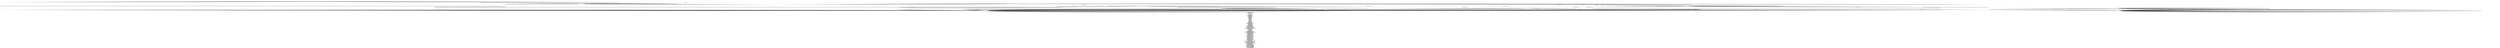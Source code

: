 digraph g {

    labelloc = "b"
    label = "Server/Client: libssh 0.11.1
    Protocol Stage: TRANSPORT
KEX Algorithm: diffie-hellman-group14-sha256
Strict KEX enabled: true

 Messages used during testing: 
MSG_DEBUG
MSG_KEX_DH_GEX_GROUP
MSG_KEX_DH_GEX_INIT
MSG_KEX_DH_GEX_OLD_REQUEST
MSG_KEX_DH_GEX_REPLY
MSG_KEX_DH_GEX_REQUEST
MSG_KEXDH_INIT
MSG_KEXDH_REPLY
MSG_DISCONNECT
MSG_KEX_ECDH_INIT
MSG_KEX_ECDH_REPLY
MSG_EXT_INFO
MSG_KEX_HBR_INIT
MSG_KEX_HBR_REPLY
MSG_IGNORE
MSG_KEXINIT
MSG_NEWCOMPRESS
MSG_NEWKEYS
MSG_PING_OPENSSH
MSG_PONG_OPENSSH
MSG_KEX_RSA_DONE
MSG_KEX_RSA_PUBKEY
MSG_KEX_RSA_SECRET
MSG_SERVICE_ACCEPT
MSG_SERVICE_REQUEST_USERAUTH
MSG_SERVICE_REQUEST_CONNECTION
MSG_UNIMPLEMENTED
MSG_VERSION_EXCHANGE
MSG_USERAUTH_BANNER
MSG_USERAUTH_FAILURE
MSG_USERAUTH_INFO_REQUEST
MSG_USERAUTH_INFO_RESPONSE
MSG_USERAUTH_PASSWD_CHANGEREQ
MSG_USERAUTH_PK_OK
MSG_USERAUTH_REQUEST_HOSTBASED
MSG_USERAUTH_REQUEST_KEYBOARD_INTERACTIVE
MSG_USERAUTH_REQUEST_NONE
MSG_USERAUTH_REQUEST_PASSWORD
MSG_USERAUTH_REQUEST_PUBLICKEY_HOSTBOUND_OPENSSH
MSG_USERAUTH_REQUEST_PUBLICKEY
MSG_USERAUTH_REQUEST_UNKNOWN
MSG_USERAUTH_SUCCESS
MSG_CHANNEL_CLOSE
MSG_CHANNEL_DATA
MSG_CHANNEL_EOF
MSG_CHANNEL_EXTENDED_DATA
MSG_CHANNEL_FAILURE
MSG_CHANNEL_OPEN_CONFIRMATION
MSG_CHANNEL_OPEN_DIRECT_STREAMLOCAL_OPENSSH
MSG_CHANNEL_OPEN_DIRECT_TCPIP
MSG_CHANNEL_OPEN_FAILURE
MSG_CHANNEL_OPEN_FORWARDED_STREAMLOCAL_OPENSSH
MSG_CHANNEL_OPEN_FORWARDED_TCPIP
MSG_CHANNEL_OPEN_SESSION
MSG_CHANNEL_OPEN_TUN_OPENSSH
MSG_CHANNEL_OPEN_UNKNOWN
MSG_CHANNEL_OPEN_X11
MSG_CHANNEL_REQUEST_AUTH_AGENT_OPENSSH
MSG_CHANNEL_REQUEST_BREAK
MSG_CHANNEL_REQUEST_ENV
MSG_CHANNEL_REQUEST_EOW_OPENSSH
MSG_CHANNEL_REQUEST_EXEC
MSG_CHANNEL_REQUEST_EXIT_SIGNAL
MSG_CHANNEL_REQUEST_EXIT_STATUS
MSG_CHANNEL_REQUEST_PTY_REQ
MSG_CHANNEL_REQUEST_SHELL
MSG_CHANNEL_REQUEST_SIGNAL
MSG_CHANNEL_REQUEST_SUBSYSTEM
MSG_CHANNEL_REQUEST_UNKNOWN
MSG_CHANNEL_REQUEST_WINDOW_CHANGE
MSG_CHANNEL_REQUEST_X11_REQ
MSG_CHANNEL_REQUEST_XON_XOFF
MSG_CHANNEL_SUCCESS
MSG_CHANNEL_WINDOW_ADJUST
MSG_GLOBAL_REQUEST_CANCEL_STREAMLOCAL_FORWARD_OPENSSH
MSG_GLOBAL_REQUEST_CANCEL_TCPIP_FORWARD
MSG_REQUEST_FAILURE
MSG_GLOBAL_REQUEST_HOSTKEYS_OPENSSH
MSG_GLOBAL_REQUEST_HOSTKEYS_PROVE_OPENSSH
MSG_GLOBAL_REQUEST_NO_MORE_SESSIONS_OPENSSH
MSG_GLOBAL_REQUEST_STREAMLOCAL_FORWARD_OPENSSH
MSG_REQUEST_SUCCESS
MSG_GLOBAL_REQUEST_TCPIP_FORWARD
MSG_GLOBAL_REQUEST_UNKNOWN
MSG_UNKNOWN_ID_RESERVED_0
MSG_UNKNOWN_ID_TRANSPORT_GENERIC
MSG_UNKNOWN_ID_ALGORITHM_NEGOTIATION
MSG_UNKNOWN_ID_KEY_EXCHANGE_SPECIFIC
MSG_UNKNOWN_ID_USERAUTH_GENERIC
MSG_UNKNOWN_ID_USERAUTH_SPECIFIC
MSG_UNKNOWN_ID_CONNECTION_GENERIC
MSG_UNKNOWN_ID_CHANNEL_RELATED
MSG_UNKNOWN_ID_RESERVED_CLIENT
MSG_UNKNOWN_ID_RESERVED_PRIVATE
"
    fontsize = 30
    edge[decorate="true"]

	s0 [shape="circle" width="2.3" label="Protocol Version Exchanged
(s0

SocketState: [UP]" fixedsize="true" height="2.3"];
	s1 [shape="circle" width="2.3" label="KEX: Algorithms Negotiated
(s1

SocketState: [UP]" fixedsize="true" height="2.3"];
	s2 [shape="circle" color="RED" width="2.3" label="TCP Closed
(s2

SocketState: [CLOSED]" fixedsize="true" height="2.3"];
	s3 [shape="circle" width="2.3" label="KEX: Keys Derived
(s3

SocketState: [UP]" fixedsize="true" height="2.3"];
	s4 [shape="circle" width="2.3" label="Protocol Completed
(s4

SocketState: [UP]" fixedsize="true" height="2.3"];
	s5 [shape="circle" width="2.3" label="Unknown State (s5)

SocketState: [UP]" fixedsize="true" height="2.3"];
	s6 [shape="circle" width="2.3" label="Unknown State (s6)

SocketState: [UP]" fixedsize="true" height="2.3"];
	s7 [shape="circle" width="2.3" label="Unknown State (s7)

SocketState: [UP]" fixedsize="true" height="2.3"];
	s8 [shape="circle" width="2.3" label="Unknown State (s8)

SocketState: [UP]" fixedsize="true" height="2.3"];
	s9 [shape="circle" width="2.3" label="Unknown State (s9)

SocketState: [UP]" fixedsize="true" height="2.3"];
	s0 -> s6 [label="MSG_DEBUG / KeyExchangeInitMessage"];
	s0 -> s2 [label="MSG_KEX_DH_GEX_GROUP / KeyExchangeInitMessage,DisconnectMessage"];
	s0 -> s6 [label="MSG_KEX_DH_GEX_INIT / KeyExchangeInitMessage,UnimplementedMessage"];
	s0 -> s2 [label="MSG_KEX_DH_GEX_OLD_REQUEST / KeyExchangeInitMessage,DisconnectMessage"];
	s0 -> s6 [label="MSG_KEX_DH_GEX_REPLY / KeyExchangeInitMessage,UnimplementedMessage"];
	s0 -> s6 [label="MSG_KEX_DH_GEX_REQUEST / KeyExchangeInitMessage,UnimplementedMessage"];
	s0 -> s2 [label="MSG_KEXDH_INIT / KeyExchangeInitMessage,DisconnectMessage"];
	s0 -> s2 [label="MSG_KEXDH_REPLY / KeyExchangeInitMessage,DisconnectMessage"];
	s0 -> s2 [label="MSG_DISCONNECT / KeyExchangeInitMessage"];
	s0 -> s2 [label="MSG_KEX_ECDH_INIT / KeyExchangeInitMessage,DisconnectMessage"];
	s0 -> s2 [label="MSG_KEX_ECDH_REPLY / KeyExchangeInitMessage,DisconnectMessage"];
	s0 -> s2 [label="MSG_EXT_INFO / KeyExchangeInitMessage,DisconnectMessage"];
	s0 -> s2 [label="MSG_KEX_HBR_INIT / KeyExchangeInitMessage,DisconnectMessage"];
	s0 -> s2 [label="MSG_KEX_HBR_REPLY / KeyExchangeInitMessage,DisconnectMessage"];
	s0 -> s6 [label="MSG_IGNORE / KeyExchangeInitMessage"];
	s0 -> s1 [color="GREEN" style="bold" label="MSG_KEXINIT / KeyExchangeInitMessage"];
	s0 -> s6 [label="MSG_NEWCOMPRESS / KeyExchangeInitMessage,UnimplementedMessage"];
	s0 -> s2 [label="MSG_NEWKEYS / KeyExchangeInitMessage,DisconnectMessage"];
	s0 -> s6 [label="MSG_PING_OPENSSH / KeyExchangeInitMessage,UnimplementedMessage"];
	s0 -> s6 [label="MSG_PONG_OPENSSH / KeyExchangeInitMessage,UnimplementedMessage"];
	s0 -> s6 [label="MSG_KEX_RSA_DONE / KeyExchangeInitMessage,UnimplementedMessage"];
	s0 -> s2 [label="MSG_KEX_RSA_PUBKEY / KeyExchangeInitMessage,DisconnectMessage"];
	s0 -> s2 [label="MSG_KEX_RSA_SECRET / KeyExchangeInitMessage,DisconnectMessage"];
	s0 -> s2 [label="MSG_SERVICE_ACCEPT / KeyExchangeInitMessage,DisconnectMessage"];
	s0 -> s2 [label="MSG_SERVICE_REQUEST_USERAUTH / KeyExchangeInitMessage,DisconnectMessage"];
	s0 -> s2 [label="MSG_SERVICE_REQUEST_CONNECTION / KeyExchangeInitMessage,DisconnectMessage"];
	s0 -> s6 [label="MSG_UNIMPLEMENTED / KeyExchangeInitMessage"];
	s0 -> s6 [label="MSG_VERSION_EXCHANGE / KeyExchangeInitMessage,UnimplementedMessage"];
	s0 -> s2 [label="MSG_USERAUTH_BANNER / KeyExchangeInitMessage,DisconnectMessage"];
	s0 -> s2 [label="MSG_USERAUTH_FAILURE / KeyExchangeInitMessage,DisconnectMessage"];
	s0 -> s2 [label="MSG_USERAUTH_INFO_REQUEST / KeyExchangeInitMessage,DisconnectMessage"];
	s0 -> s2 [label="MSG_USERAUTH_INFO_RESPONSE / KeyExchangeInitMessage,DisconnectMessage"];
	s0 -> s2 [label="MSG_USERAUTH_PASSWD_CHANGEREQ / KeyExchangeInitMessage,DisconnectMessage"];
	s0 -> s2 [label="MSG_USERAUTH_PK_OK / KeyExchangeInitMessage,DisconnectMessage"];
	s0 -> s2 [label="MSG_USERAUTH_REQUEST_HOSTBASED / KeyExchangeInitMessage,DisconnectMessage"];
	s0 -> s2 [label="MSG_USERAUTH_REQUEST_KEYBOARD_INTERACTIVE / KeyExchangeInitMessage,DisconnectMessage"];
	s0 -> s2 [label="MSG_USERAUTH_REQUEST_NONE / KeyExchangeInitMessage,DisconnectMessage"];
	s0 -> s2 [label="MSG_USERAUTH_REQUEST_PASSWORD / KeyExchangeInitMessage,DisconnectMessage"];
	s0 -> s2 [label="MSG_USERAUTH_REQUEST_PUBLICKEY_HOSTBOUND_OPENSSH / KeyExchangeInitMessage,DisconnectMessage"];
	s0 -> s2 [label="MSG_USERAUTH_REQUEST_PUBLICKEY / KeyExchangeInitMessage,DisconnectMessage"];
	s0 -> s2 [label="MSG_USERAUTH_REQUEST_UNKNOWN / KeyExchangeInitMessage,DisconnectMessage"];
	s0 -> s2 [label="MSG_USERAUTH_SUCCESS / KeyExchangeInitMessage,DisconnectMessage"];
	s0 -> s2 [label="MSG_CHANNEL_CLOSE / KeyExchangeInitMessage,DisconnectMessage"];
	s0 -> s2 [label="MSG_CHANNEL_DATA / KeyExchangeInitMessage,DisconnectMessage"];
	s0 -> s2 [label="MSG_CHANNEL_EOF / KeyExchangeInitMessage,DisconnectMessage"];
	s0 -> s2 [label="MSG_CHANNEL_EXTENDED_DATA / KeyExchangeInitMessage,DisconnectMessage"];
	s0 -> s2 [label="MSG_CHANNEL_FAILURE / KeyExchangeInitMessage,DisconnectMessage"];
	s0 -> s2 [label="MSG_CHANNEL_OPEN_CONFIRMATION / KeyExchangeInitMessage,DisconnectMessage"];
	s0 -> s2 [label="MSG_CHANNEL_OPEN_DIRECT_STREAMLOCAL_OPENSSH / KeyExchangeInitMessage,DisconnectMessage"];
	s0 -> s2 [label="MSG_CHANNEL_OPEN_DIRECT_TCPIP / KeyExchangeInitMessage,DisconnectMessage"];
	s0 -> s2 [label="MSG_CHANNEL_OPEN_FAILURE / KeyExchangeInitMessage,DisconnectMessage"];
	s0 -> s2 [label="MSG_CHANNEL_OPEN_FORWARDED_STREAMLOCAL_OPENSSH / KeyExchangeInitMessage,DisconnectMessage"];
	s0 -> s2 [label="MSG_CHANNEL_OPEN_FORWARDED_TCPIP / KeyExchangeInitMessage,DisconnectMessage"];
	s0 -> s2 [label="MSG_CHANNEL_OPEN_SESSION / KeyExchangeInitMessage,DisconnectMessage"];
	s0 -> s2 [label="MSG_CHANNEL_OPEN_TUN_OPENSSH / KeyExchangeInitMessage,DisconnectMessage"];
	s0 -> s2 [label="MSG_CHANNEL_OPEN_UNKNOWN / KeyExchangeInitMessage,DisconnectMessage"];
	s0 -> s2 [label="MSG_CHANNEL_OPEN_X11 / KeyExchangeInitMessage,DisconnectMessage"];
	s0 -> s2 [label="MSG_CHANNEL_REQUEST_AUTH_AGENT_OPENSSH / KeyExchangeInitMessage,DisconnectMessage"];
	s0 -> s2 [label="MSG_CHANNEL_REQUEST_BREAK / KeyExchangeInitMessage,DisconnectMessage"];
	s0 -> s2 [label="MSG_CHANNEL_REQUEST_ENV / KeyExchangeInitMessage,DisconnectMessage"];
	s0 -> s2 [label="MSG_CHANNEL_REQUEST_EOW_OPENSSH / KeyExchangeInitMessage,DisconnectMessage"];
	s0 -> s2 [label="MSG_CHANNEL_REQUEST_EXEC / KeyExchangeInitMessage,DisconnectMessage"];
	s0 -> s2 [label="MSG_CHANNEL_REQUEST_EXIT_SIGNAL / KeyExchangeInitMessage,DisconnectMessage"];
	s0 -> s2 [label="MSG_CHANNEL_REQUEST_EXIT_STATUS / KeyExchangeInitMessage,DisconnectMessage"];
	s0 -> s2 [label="MSG_CHANNEL_REQUEST_PTY_REQ / KeyExchangeInitMessage,DisconnectMessage"];
	s0 -> s2 [label="MSG_CHANNEL_REQUEST_SHELL / KeyExchangeInitMessage,DisconnectMessage"];
	s0 -> s2 [label="MSG_CHANNEL_REQUEST_SIGNAL / KeyExchangeInitMessage,DisconnectMessage"];
	s0 -> s2 [label="MSG_CHANNEL_REQUEST_SUBSYSTEM / KeyExchangeInitMessage,DisconnectMessage"];
	s0 -> s2 [label="MSG_CHANNEL_REQUEST_UNKNOWN / KeyExchangeInitMessage,DisconnectMessage"];
	s0 -> s2 [label="MSG_CHANNEL_REQUEST_WINDOW_CHANGE / KeyExchangeInitMessage,DisconnectMessage"];
	s0 -> s2 [label="MSG_CHANNEL_REQUEST_X11_REQ / KeyExchangeInitMessage,DisconnectMessage"];
	s0 -> s2 [label="MSG_CHANNEL_REQUEST_XON_XOFF / KeyExchangeInitMessage,DisconnectMessage"];
	s0 -> s2 [label="MSG_CHANNEL_SUCCESS / KeyExchangeInitMessage,DisconnectMessage"];
	s0 -> s2 [label="MSG_CHANNEL_WINDOW_ADJUST / KeyExchangeInitMessage,DisconnectMessage"];
	s0 -> s2 [label="MSG_GLOBAL_REQUEST_CANCEL_STREAMLOCAL_FORWARD_OPENSSH / KeyExchangeInitMessage,DisconnectMessage"];
	s0 -> s2 [label="MSG_GLOBAL_REQUEST_CANCEL_TCPIP_FORWARD / KeyExchangeInitMessage,DisconnectMessage"];
	s0 -> s2 [label="MSG_REQUEST_FAILURE / KeyExchangeInitMessage,DisconnectMessage"];
	s0 -> s2 [label="MSG_GLOBAL_REQUEST_HOSTKEYS_OPENSSH / KeyExchangeInitMessage,DisconnectMessage"];
	s0 -> s2 [label="MSG_GLOBAL_REQUEST_HOSTKEYS_PROVE_OPENSSH / KeyExchangeInitMessage,DisconnectMessage"];
	s0 -> s2 [label="MSG_GLOBAL_REQUEST_NO_MORE_SESSIONS_OPENSSH / KeyExchangeInitMessage,DisconnectMessage"];
	s0 -> s2 [label="MSG_GLOBAL_REQUEST_STREAMLOCAL_FORWARD_OPENSSH / KeyExchangeInitMessage,DisconnectMessage"];
	s0 -> s2 [label="MSG_REQUEST_SUCCESS / KeyExchangeInitMessage,DisconnectMessage"];
	s0 -> s2 [label="MSG_GLOBAL_REQUEST_TCPIP_FORWARD / KeyExchangeInitMessage,DisconnectMessage"];
	s0 -> s2 [label="MSG_GLOBAL_REQUEST_UNKNOWN / KeyExchangeInitMessage,DisconnectMessage"];
	s0 -> s6 [label="MSG_UNKNOWN_ID_RESERVED_0 / KeyExchangeInitMessage,UnimplementedMessage"];
	s0 -> s6 [label="MSG_UNKNOWN_ID_TRANSPORT_GENERIC / KeyExchangeInitMessage,UnimplementedMessage"];
	s0 -> s6 [label="MSG_UNKNOWN_ID_ALGORITHM_NEGOTIATION / KeyExchangeInitMessage,UnimplementedMessage"];
	s0 -> s6 [label="MSG_UNKNOWN_ID_KEY_EXCHANGE_SPECIFIC / KeyExchangeInitMessage,UnimplementedMessage"];
	s0 -> s6 [label="MSG_UNKNOWN_ID_USERAUTH_GENERIC / KeyExchangeInitMessage,UnimplementedMessage"];
	s0 -> s6 [label="MSG_UNKNOWN_ID_USERAUTH_SPECIFIC / KeyExchangeInitMessage,UnimplementedMessage"];
	s0 -> s6 [label="MSG_UNKNOWN_ID_CONNECTION_GENERIC / KeyExchangeInitMessage,UnimplementedMessage"];
	s0 -> s6 [label="MSG_UNKNOWN_ID_CHANNEL_RELATED / KeyExchangeInitMessage,UnimplementedMessage"];
	s0 -> s6 [label="MSG_UNKNOWN_ID_RESERVED_CLIENT / KeyExchangeInitMessage,UnimplementedMessage"];
	s0 -> s6 [label="MSG_UNKNOWN_ID_RESERVED_PRIVATE / KeyExchangeInitMessage,UnimplementedMessage"];
	s1 -> s7 [label="MSG_DEBUG / [No output]"];
	s1 -> s2 [label="MSG_KEX_DH_GEX_GROUP / DisconnectMessage"];
	s1 -> s7 [label="MSG_KEX_DH_GEX_INIT / UnimplementedMessage"];
	s1 -> s2 [label="MSG_KEX_DH_GEX_OLD_REQUEST / DisconnectMessage"];
	s1 -> s7 [label="MSG_KEX_DH_GEX_REPLY / UnimplementedMessage"];
	s1 -> s7 [label="MSG_KEX_DH_GEX_REQUEST / UnimplementedMessage"];
	s1 -> s3 [color="GREEN" style="bold" label="MSG_KEXDH_INIT / DhKeyExchangeReplyMessage,NewKeysMessage"];
	s1 -> s2 [label="MSG_KEXDH_REPLY / DisconnectMessage"];
	s1 -> s2 [label="MSG_DISCONNECT / [No output]"];
	s1 -> s5 [label="MSG_KEX_ECDH_INIT / DhKeyExchangeReplyMessage,NewKeysMessage"];
	s1 -> s2 [label="MSG_KEX_ECDH_REPLY / DisconnectMessage"];
	s1 -> s2 [label="MSG_EXT_INFO / DisconnectMessage"];
	s1 -> s2 [label="MSG_KEX_HBR_INIT / DisconnectMessage"];
	s1 -> s2 [label="MSG_KEX_HBR_REPLY / DisconnectMessage"];
	s1 -> s7 [label="MSG_IGNORE / [No output]"];
	s1 -> s2 [label="MSG_KEXINIT / DisconnectMessage"];
	s1 -> s7 [label="MSG_NEWCOMPRESS / UnimplementedMessage"];
	s1 -> s2 [label="MSG_NEWKEYS / DisconnectMessage"];
	s1 -> s7 [label="MSG_PING_OPENSSH / UnimplementedMessage"];
	s1 -> s7 [label="MSG_PONG_OPENSSH / UnimplementedMessage"];
	s1 -> s7 [label="MSG_KEX_RSA_DONE / UnimplementedMessage"];
	s1 -> s5 [label="MSG_KEX_RSA_PUBKEY / DhKeyExchangeReplyMessage,NewKeysMessage"];
	s1 -> s2 [label="MSG_KEX_RSA_SECRET / DisconnectMessage"];
	s1 -> s2 [label="MSG_SERVICE_ACCEPT / DisconnectMessage"];
	s1 -> s2 [label="MSG_SERVICE_REQUEST_USERAUTH / DisconnectMessage"];
	s1 -> s2 [label="MSG_SERVICE_REQUEST_CONNECTION / DisconnectMessage"];
	s1 -> s7 [label="MSG_UNIMPLEMENTED / [No output]"];
	s1 -> s7 [label="MSG_VERSION_EXCHANGE / UnimplementedMessage"];
	s1 -> s2 [label="MSG_USERAUTH_BANNER / DisconnectMessage"];
	s1 -> s2 [label="MSG_USERAUTH_FAILURE / DisconnectMessage"];
	s1 -> s2 [label="MSG_USERAUTH_INFO_REQUEST / DisconnectMessage"];
	s1 -> s2 [label="MSG_USERAUTH_INFO_RESPONSE / DisconnectMessage"];
	s1 -> s2 [label="MSG_USERAUTH_PASSWD_CHANGEREQ / DisconnectMessage"];
	s1 -> s2 [label="MSG_USERAUTH_PK_OK / DisconnectMessage"];
	s1 -> s2 [label="MSG_USERAUTH_REQUEST_HOSTBASED / DisconnectMessage"];
	s1 -> s2 [label="MSG_USERAUTH_REQUEST_KEYBOARD_INTERACTIVE / DisconnectMessage"];
	s1 -> s2 [label="MSG_USERAUTH_REQUEST_NONE / DisconnectMessage"];
	s1 -> s2 [label="MSG_USERAUTH_REQUEST_PASSWORD / DisconnectMessage"];
	s1 -> s2 [label="MSG_USERAUTH_REQUEST_PUBLICKEY_HOSTBOUND_OPENSSH / DisconnectMessage"];
	s1 -> s2 [label="MSG_USERAUTH_REQUEST_PUBLICKEY / DisconnectMessage"];
	s1 -> s2 [label="MSG_USERAUTH_REQUEST_UNKNOWN / DisconnectMessage"];
	s1 -> s2 [label="MSG_USERAUTH_SUCCESS / DisconnectMessage"];
	s1 -> s2 [label="MSG_CHANNEL_CLOSE / DisconnectMessage"];
	s1 -> s2 [label="MSG_CHANNEL_DATA / DisconnectMessage"];
	s1 -> s2 [label="MSG_CHANNEL_EOF / DisconnectMessage"];
	s1 -> s2 [label="MSG_CHANNEL_EXTENDED_DATA / DisconnectMessage"];
	s1 -> s2 [label="MSG_CHANNEL_FAILURE / DisconnectMessage"];
	s1 -> s2 [label="MSG_CHANNEL_OPEN_CONFIRMATION / DisconnectMessage"];
	s1 -> s2 [label="MSG_CHANNEL_OPEN_DIRECT_STREAMLOCAL_OPENSSH / DisconnectMessage"];
	s1 -> s2 [label="MSG_CHANNEL_OPEN_DIRECT_TCPIP / DisconnectMessage"];
	s1 -> s2 [label="MSG_CHANNEL_OPEN_FAILURE / DisconnectMessage"];
	s1 -> s2 [label="MSG_CHANNEL_OPEN_FORWARDED_STREAMLOCAL_OPENSSH / DisconnectMessage"];
	s1 -> s2 [label="MSG_CHANNEL_OPEN_FORWARDED_TCPIP / DisconnectMessage"];
	s1 -> s2 [label="MSG_CHANNEL_OPEN_SESSION / DisconnectMessage"];
	s1 -> s2 [label="MSG_CHANNEL_OPEN_TUN_OPENSSH / DisconnectMessage"];
	s1 -> s2 [label="MSG_CHANNEL_OPEN_UNKNOWN / DisconnectMessage"];
	s1 -> s2 [label="MSG_CHANNEL_OPEN_X11 / DisconnectMessage"];
	s1 -> s2 [label="MSG_CHANNEL_REQUEST_AUTH_AGENT_OPENSSH / DisconnectMessage"];
	s1 -> s2 [label="MSG_CHANNEL_REQUEST_BREAK / DisconnectMessage"];
	s1 -> s2 [label="MSG_CHANNEL_REQUEST_ENV / DisconnectMessage"];
	s1 -> s2 [label="MSG_CHANNEL_REQUEST_EOW_OPENSSH / DisconnectMessage"];
	s1 -> s2 [label="MSG_CHANNEL_REQUEST_EXEC / DisconnectMessage"];
	s1 -> s2 [label="MSG_CHANNEL_REQUEST_EXIT_SIGNAL / DisconnectMessage"];
	s1 -> s2 [label="MSG_CHANNEL_REQUEST_EXIT_STATUS / DisconnectMessage"];
	s1 -> s2 [label="MSG_CHANNEL_REQUEST_PTY_REQ / DisconnectMessage"];
	s1 -> s2 [label="MSG_CHANNEL_REQUEST_SHELL / DisconnectMessage"];
	s1 -> s2 [label="MSG_CHANNEL_REQUEST_SIGNAL / DisconnectMessage"];
	s1 -> s2 [label="MSG_CHANNEL_REQUEST_SUBSYSTEM / DisconnectMessage"];
	s1 -> s2 [label="MSG_CHANNEL_REQUEST_UNKNOWN / DisconnectMessage"];
	s1 -> s2 [label="MSG_CHANNEL_REQUEST_WINDOW_CHANGE / DisconnectMessage"];
	s1 -> s2 [label="MSG_CHANNEL_REQUEST_X11_REQ / DisconnectMessage"];
	s1 -> s2 [label="MSG_CHANNEL_REQUEST_XON_XOFF / DisconnectMessage"];
	s1 -> s2 [label="MSG_CHANNEL_SUCCESS / DisconnectMessage"];
	s1 -> s2 [label="MSG_CHANNEL_WINDOW_ADJUST / DisconnectMessage"];
	s1 -> s2 [label="MSG_GLOBAL_REQUEST_CANCEL_STREAMLOCAL_FORWARD_OPENSSH / DisconnectMessage"];
	s1 -> s2 [label="MSG_GLOBAL_REQUEST_CANCEL_TCPIP_FORWARD / DisconnectMessage"];
	s1 -> s2 [label="MSG_REQUEST_FAILURE / DisconnectMessage"];
	s1 -> s2 [label="MSG_GLOBAL_REQUEST_HOSTKEYS_OPENSSH / DisconnectMessage"];
	s1 -> s2 [label="MSG_GLOBAL_REQUEST_HOSTKEYS_PROVE_OPENSSH / DisconnectMessage"];
	s1 -> s2 [label="MSG_GLOBAL_REQUEST_NO_MORE_SESSIONS_OPENSSH / DisconnectMessage"];
	s1 -> s2 [label="MSG_GLOBAL_REQUEST_STREAMLOCAL_FORWARD_OPENSSH / DisconnectMessage"];
	s1 -> s2 [label="MSG_REQUEST_SUCCESS / DisconnectMessage"];
	s1 -> s2 [label="MSG_GLOBAL_REQUEST_TCPIP_FORWARD / DisconnectMessage"];
	s1 -> s2 [label="MSG_GLOBAL_REQUEST_UNKNOWN / DisconnectMessage"];
	s1 -> s7 [label="MSG_UNKNOWN_ID_RESERVED_0 / UnimplementedMessage"];
	s1 -> s7 [label="MSG_UNKNOWN_ID_TRANSPORT_GENERIC / UnimplementedMessage"];
	s1 -> s7 [label="MSG_UNKNOWN_ID_ALGORITHM_NEGOTIATION / UnimplementedMessage"];
	s1 -> s7 [label="MSG_UNKNOWN_ID_KEY_EXCHANGE_SPECIFIC / UnimplementedMessage"];
	s1 -> s7 [label="MSG_UNKNOWN_ID_USERAUTH_GENERIC / UnimplementedMessage"];
	s1 -> s7 [label="MSG_UNKNOWN_ID_USERAUTH_SPECIFIC / UnimplementedMessage"];
	s1 -> s7 [label="MSG_UNKNOWN_ID_CONNECTION_GENERIC / UnimplementedMessage"];
	s1 -> s7 [label="MSG_UNKNOWN_ID_CHANNEL_RELATED / UnimplementedMessage"];
	s1 -> s7 [label="MSG_UNKNOWN_ID_RESERVED_CLIENT / UnimplementedMessage"];
	s1 -> s7 [label="MSG_UNKNOWN_ID_RESERVED_PRIVATE / UnimplementedMessage"];
	s2 -> s2 [label="MSG_DEBUG / [No output]"];
	s2 -> s2 [label="MSG_KEX_DH_GEX_GROUP / [No output]"];
	s2 -> s2 [label="MSG_KEX_DH_GEX_INIT / [No output]"];
	s2 -> s2 [label="MSG_KEX_DH_GEX_OLD_REQUEST / [No output]"];
	s2 -> s2 [label="MSG_KEX_DH_GEX_REPLY / [No output]"];
	s2 -> s2 [label="MSG_KEX_DH_GEX_REQUEST / [No output]"];
	s2 -> s2 [label="MSG_KEXDH_INIT / [No output]"];
	s2 -> s2 [label="MSG_KEXDH_REPLY / [No output]"];
	s2 -> s2 [label="MSG_DISCONNECT / [No output]"];
	s2 -> s2 [label="MSG_KEX_ECDH_INIT / [No output]"];
	s2 -> s2 [label="MSG_KEX_ECDH_REPLY / [No output]"];
	s2 -> s2 [label="MSG_EXT_INFO / [No output]"];
	s2 -> s2 [label="MSG_KEX_HBR_INIT / [No output]"];
	s2 -> s2 [label="MSG_KEX_HBR_REPLY / [No output]"];
	s2 -> s2 [label="MSG_IGNORE / [No output]"];
	s2 -> s2 [label="MSG_KEXINIT / [No output]"];
	s2 -> s2 [label="MSG_NEWCOMPRESS / [No output]"];
	s2 -> s2 [label="MSG_NEWKEYS / [No output]"];
	s2 -> s2 [label="MSG_PING_OPENSSH / [No output]"];
	s2 -> s2 [label="MSG_PONG_OPENSSH / [No output]"];
	s2 -> s2 [label="MSG_KEX_RSA_DONE / [No output]"];
	s2 -> s2 [label="MSG_KEX_RSA_PUBKEY / [No output]"];
	s2 -> s2 [label="MSG_KEX_RSA_SECRET / [No output]"];
	s2 -> s2 [label="MSG_SERVICE_ACCEPT / [No output]"];
	s2 -> s2 [label="MSG_SERVICE_REQUEST_USERAUTH / [No output]"];
	s2 -> s2 [label="MSG_SERVICE_REQUEST_CONNECTION / [No output]"];
	s2 -> s2 [label="MSG_UNIMPLEMENTED / [No output]"];
	s2 -> s2 [label="MSG_VERSION_EXCHANGE / [No output]"];
	s2 -> s2 [label="MSG_USERAUTH_BANNER / [No output]"];
	s2 -> s2 [label="MSG_USERAUTH_FAILURE / [No output]"];
	s2 -> s2 [label="MSG_USERAUTH_INFO_REQUEST / [No output]"];
	s2 -> s2 [label="MSG_USERAUTH_INFO_RESPONSE / [No output]"];
	s2 -> s2 [label="MSG_USERAUTH_PASSWD_CHANGEREQ / [No output]"];
	s2 -> s2 [label="MSG_USERAUTH_PK_OK / [No output]"];
	s2 -> s2 [label="MSG_USERAUTH_REQUEST_HOSTBASED / [No output]"];
	s2 -> s2 [label="MSG_USERAUTH_REQUEST_KEYBOARD_INTERACTIVE / [No output]"];
	s2 -> s2 [label="MSG_USERAUTH_REQUEST_NONE / [No output]"];
	s2 -> s2 [label="MSG_USERAUTH_REQUEST_PASSWORD / [No output]"];
	s2 -> s2 [label="MSG_USERAUTH_REQUEST_PUBLICKEY_HOSTBOUND_OPENSSH / [No output]"];
	s2 -> s2 [label="MSG_USERAUTH_REQUEST_PUBLICKEY / [No output]"];
	s2 -> s2 [label="MSG_USERAUTH_REQUEST_UNKNOWN / [No output]"];
	s2 -> s2 [label="MSG_USERAUTH_SUCCESS / [No output]"];
	s2 -> s2 [label="MSG_CHANNEL_CLOSE / [No output]"];
	s2 -> s2 [label="MSG_CHANNEL_DATA / [No output]"];
	s2 -> s2 [label="MSG_CHANNEL_EOF / [No output]"];
	s2 -> s2 [label="MSG_CHANNEL_EXTENDED_DATA / [No output]"];
	s2 -> s2 [label="MSG_CHANNEL_FAILURE / [No output]"];
	s2 -> s2 [label="MSG_CHANNEL_OPEN_CONFIRMATION / [No output]"];
	s2 -> s2 [label="MSG_CHANNEL_OPEN_DIRECT_STREAMLOCAL_OPENSSH / [No output]"];
	s2 -> s2 [label="MSG_CHANNEL_OPEN_DIRECT_TCPIP / [No output]"];
	s2 -> s2 [label="MSG_CHANNEL_OPEN_FAILURE / [No output]"];
	s2 -> s2 [label="MSG_CHANNEL_OPEN_FORWARDED_STREAMLOCAL_OPENSSH / [No output]"];
	s2 -> s2 [label="MSG_CHANNEL_OPEN_FORWARDED_TCPIP / [No output]"];
	s2 -> s2 [label="MSG_CHANNEL_OPEN_SESSION / [No output]"];
	s2 -> s2 [label="MSG_CHANNEL_OPEN_TUN_OPENSSH / [No output]"];
	s2 -> s2 [label="MSG_CHANNEL_OPEN_UNKNOWN / [No output]"];
	s2 -> s2 [label="MSG_CHANNEL_OPEN_X11 / [No output]"];
	s2 -> s2 [label="MSG_CHANNEL_REQUEST_AUTH_AGENT_OPENSSH / [No output]"];
	s2 -> s2 [label="MSG_CHANNEL_REQUEST_BREAK / [No output]"];
	s2 -> s2 [label="MSG_CHANNEL_REQUEST_ENV / [No output]"];
	s2 -> s2 [label="MSG_CHANNEL_REQUEST_EOW_OPENSSH / [No output]"];
	s2 -> s2 [label="MSG_CHANNEL_REQUEST_EXEC / [No output]"];
	s2 -> s2 [label="MSG_CHANNEL_REQUEST_EXIT_SIGNAL / [No output]"];
	s2 -> s2 [label="MSG_CHANNEL_REQUEST_EXIT_STATUS / [No output]"];
	s2 -> s2 [label="MSG_CHANNEL_REQUEST_PTY_REQ / [No output]"];
	s2 -> s2 [label="MSG_CHANNEL_REQUEST_SHELL / [No output]"];
	s2 -> s2 [label="MSG_CHANNEL_REQUEST_SIGNAL / [No output]"];
	s2 -> s2 [label="MSG_CHANNEL_REQUEST_SUBSYSTEM / [No output]"];
	s2 -> s2 [label="MSG_CHANNEL_REQUEST_UNKNOWN / [No output]"];
	s2 -> s2 [label="MSG_CHANNEL_REQUEST_WINDOW_CHANGE / [No output]"];
	s2 -> s2 [label="MSG_CHANNEL_REQUEST_X11_REQ / [No output]"];
	s2 -> s2 [label="MSG_CHANNEL_REQUEST_XON_XOFF / [No output]"];
	s2 -> s2 [label="MSG_CHANNEL_SUCCESS / [No output]"];
	s2 -> s2 [label="MSG_CHANNEL_WINDOW_ADJUST / [No output]"];
	s2 -> s2 [label="MSG_GLOBAL_REQUEST_CANCEL_STREAMLOCAL_FORWARD_OPENSSH / [No output]"];
	s2 -> s2 [label="MSG_GLOBAL_REQUEST_CANCEL_TCPIP_FORWARD / [No output]"];
	s2 -> s2 [label="MSG_REQUEST_FAILURE / [No output]"];
	s2 -> s2 [label="MSG_GLOBAL_REQUEST_HOSTKEYS_OPENSSH / [No output]"];
	s2 -> s2 [label="MSG_GLOBAL_REQUEST_HOSTKEYS_PROVE_OPENSSH / [No output]"];
	s2 -> s2 [label="MSG_GLOBAL_REQUEST_NO_MORE_SESSIONS_OPENSSH / [No output]"];
	s2 -> s2 [label="MSG_GLOBAL_REQUEST_STREAMLOCAL_FORWARD_OPENSSH / [No output]"];
	s2 -> s2 [label="MSG_REQUEST_SUCCESS / [No output]"];
	s2 -> s2 [label="MSG_GLOBAL_REQUEST_TCPIP_FORWARD / [No output]"];
	s2 -> s2 [label="MSG_GLOBAL_REQUEST_UNKNOWN / [No output]"];
	s2 -> s2 [label="MSG_UNKNOWN_ID_RESERVED_0 / [No output]"];
	s2 -> s2 [label="MSG_UNKNOWN_ID_TRANSPORT_GENERIC / [No output]"];
	s2 -> s2 [label="MSG_UNKNOWN_ID_ALGORITHM_NEGOTIATION / [No output]"];
	s2 -> s2 [label="MSG_UNKNOWN_ID_KEY_EXCHANGE_SPECIFIC / [No output]"];
	s2 -> s2 [label="MSG_UNKNOWN_ID_USERAUTH_GENERIC / [No output]"];
	s2 -> s2 [label="MSG_UNKNOWN_ID_USERAUTH_SPECIFIC / [No output]"];
	s2 -> s2 [label="MSG_UNKNOWN_ID_CONNECTION_GENERIC / [No output]"];
	s2 -> s2 [label="MSG_UNKNOWN_ID_CHANNEL_RELATED / [No output]"];
	s2 -> s2 [label="MSG_UNKNOWN_ID_RESERVED_CLIENT / [No output]"];
	s2 -> s2 [label="MSG_UNKNOWN_ID_RESERVED_PRIVATE / [No output]"];
	s3 -> s8 [label="MSG_DEBUG / [No output]"];
	s3 -> s2 [label="MSG_KEX_DH_GEX_GROUP / DisconnectMessage"];
	s3 -> s8 [label="MSG_KEX_DH_GEX_INIT / UnimplementedMessage"];
	s3 -> s2 [label="MSG_KEX_DH_GEX_OLD_REQUEST / DisconnectMessage"];
	s3 -> s8 [label="MSG_KEX_DH_GEX_REPLY / UnimplementedMessage"];
	s3 -> s8 [label="MSG_KEX_DH_GEX_REQUEST / UnimplementedMessage"];
	s3 -> s2 [label="MSG_KEXDH_INIT / DisconnectMessage"];
	s3 -> s2 [label="MSG_KEXDH_REPLY / DisconnectMessage"];
	s3 -> s2 [label="MSG_DISCONNECT / [No output]"];
	s3 -> s2 [label="MSG_KEX_ECDH_INIT / DisconnectMessage"];
	s3 -> s2 [label="MSG_KEX_ECDH_REPLY / DisconnectMessage"];
	s3 -> s2 [label="MSG_EXT_INFO / DisconnectMessage"];
	s3 -> s2 [label="MSG_KEX_HBR_INIT / DisconnectMessage"];
	s3 -> s2 [label="MSG_KEX_HBR_REPLY / DisconnectMessage"];
	s3 -> s8 [label="MSG_IGNORE / [No output]"];
	s3 -> s2 [label="MSG_KEXINIT / DisconnectMessage"];
	s3 -> s8 [label="MSG_NEWCOMPRESS / UnimplementedMessage"];
	s3 -> s4 [color="GREEN" style="bold" label="MSG_NEWKEYS / [No output]"];
	s3 -> s8 [label="MSG_PING_OPENSSH / UnimplementedMessage"];
	s3 -> s8 [label="MSG_PONG_OPENSSH / UnimplementedMessage"];
	s3 -> s8 [label="MSG_KEX_RSA_DONE / UnimplementedMessage"];
	s3 -> s2 [label="MSG_KEX_RSA_PUBKEY / DisconnectMessage"];
	s3 -> s2 [label="MSG_KEX_RSA_SECRET / DisconnectMessage"];
	s3 -> s2 [label="MSG_SERVICE_ACCEPT / DisconnectMessage"];
	s3 -> s2 [label="MSG_SERVICE_REQUEST_USERAUTH / DisconnectMessage"];
	s3 -> s2 [label="MSG_SERVICE_REQUEST_CONNECTION / DisconnectMessage"];
	s3 -> s8 [label="MSG_UNIMPLEMENTED / [No output]"];
	s3 -> s8 [label="MSG_VERSION_EXCHANGE / UnimplementedMessage"];
	s3 -> s2 [label="MSG_USERAUTH_BANNER / DisconnectMessage"];
	s3 -> s2 [label="MSG_USERAUTH_FAILURE / DisconnectMessage"];
	s3 -> s2 [label="MSG_USERAUTH_INFO_REQUEST / DisconnectMessage"];
	s3 -> s2 [label="MSG_USERAUTH_INFO_RESPONSE / DisconnectMessage"];
	s3 -> s2 [label="MSG_USERAUTH_PASSWD_CHANGEREQ / DisconnectMessage"];
	s3 -> s2 [label="MSG_USERAUTH_PK_OK / DisconnectMessage"];
	s3 -> s2 [label="MSG_USERAUTH_REQUEST_HOSTBASED / DisconnectMessage"];
	s3 -> s2 [label="MSG_USERAUTH_REQUEST_KEYBOARD_INTERACTIVE / DisconnectMessage"];
	s3 -> s2 [label="MSG_USERAUTH_REQUEST_NONE / DisconnectMessage"];
	s3 -> s2 [label="MSG_USERAUTH_REQUEST_PASSWORD / DisconnectMessage"];
	s3 -> s2 [label="MSG_USERAUTH_REQUEST_PUBLICKEY_HOSTBOUND_OPENSSH / DisconnectMessage"];
	s3 -> s2 [label="MSG_USERAUTH_REQUEST_PUBLICKEY / DisconnectMessage"];
	s3 -> s2 [label="MSG_USERAUTH_REQUEST_UNKNOWN / DisconnectMessage"];
	s3 -> s2 [label="MSG_USERAUTH_SUCCESS / DisconnectMessage"];
	s3 -> s2 [label="MSG_CHANNEL_CLOSE / DisconnectMessage"];
	s3 -> s2 [label="MSG_CHANNEL_DATA / DisconnectMessage"];
	s3 -> s2 [label="MSG_CHANNEL_EOF / DisconnectMessage"];
	s3 -> s2 [label="MSG_CHANNEL_EXTENDED_DATA / DisconnectMessage"];
	s3 -> s2 [label="MSG_CHANNEL_FAILURE / DisconnectMessage"];
	s3 -> s2 [label="MSG_CHANNEL_OPEN_CONFIRMATION / DisconnectMessage"];
	s3 -> s2 [label="MSG_CHANNEL_OPEN_DIRECT_STREAMLOCAL_OPENSSH / DisconnectMessage"];
	s3 -> s2 [label="MSG_CHANNEL_OPEN_DIRECT_TCPIP / DisconnectMessage"];
	s3 -> s2 [label="MSG_CHANNEL_OPEN_FAILURE / DisconnectMessage"];
	s3 -> s2 [label="MSG_CHANNEL_OPEN_FORWARDED_STREAMLOCAL_OPENSSH / DisconnectMessage"];
	s3 -> s2 [label="MSG_CHANNEL_OPEN_FORWARDED_TCPIP / DisconnectMessage"];
	s3 -> s2 [label="MSG_CHANNEL_OPEN_SESSION / DisconnectMessage"];
	s3 -> s2 [label="MSG_CHANNEL_OPEN_TUN_OPENSSH / DisconnectMessage"];
	s3 -> s2 [label="MSG_CHANNEL_OPEN_UNKNOWN / DisconnectMessage"];
	s3 -> s2 [label="MSG_CHANNEL_OPEN_X11 / DisconnectMessage"];
	s3 -> s2 [label="MSG_CHANNEL_REQUEST_AUTH_AGENT_OPENSSH / DisconnectMessage"];
	s3 -> s2 [label="MSG_CHANNEL_REQUEST_BREAK / DisconnectMessage"];
	s3 -> s2 [label="MSG_CHANNEL_REQUEST_ENV / DisconnectMessage"];
	s3 -> s2 [label="MSG_CHANNEL_REQUEST_EOW_OPENSSH / DisconnectMessage"];
	s3 -> s2 [label="MSG_CHANNEL_REQUEST_EXEC / DisconnectMessage"];
	s3 -> s2 [label="MSG_CHANNEL_REQUEST_EXIT_SIGNAL / DisconnectMessage"];
	s3 -> s2 [label="MSG_CHANNEL_REQUEST_EXIT_STATUS / DisconnectMessage"];
	s3 -> s2 [label="MSG_CHANNEL_REQUEST_PTY_REQ / DisconnectMessage"];
	s3 -> s2 [label="MSG_CHANNEL_REQUEST_SHELL / DisconnectMessage"];
	s3 -> s2 [label="MSG_CHANNEL_REQUEST_SIGNAL / DisconnectMessage"];
	s3 -> s2 [label="MSG_CHANNEL_REQUEST_SUBSYSTEM / DisconnectMessage"];
	s3 -> s2 [label="MSG_CHANNEL_REQUEST_UNKNOWN / DisconnectMessage"];
	s3 -> s2 [label="MSG_CHANNEL_REQUEST_WINDOW_CHANGE / DisconnectMessage"];
	s3 -> s2 [label="MSG_CHANNEL_REQUEST_X11_REQ / DisconnectMessage"];
	s3 -> s2 [label="MSG_CHANNEL_REQUEST_XON_XOFF / DisconnectMessage"];
	s3 -> s2 [label="MSG_CHANNEL_SUCCESS / DisconnectMessage"];
	s3 -> s2 [label="MSG_CHANNEL_WINDOW_ADJUST / DisconnectMessage"];
	s3 -> s2 [label="MSG_GLOBAL_REQUEST_CANCEL_STREAMLOCAL_FORWARD_OPENSSH / DisconnectMessage"];
	s3 -> s2 [label="MSG_GLOBAL_REQUEST_CANCEL_TCPIP_FORWARD / DisconnectMessage"];
	s3 -> s2 [label="MSG_REQUEST_FAILURE / DisconnectMessage"];
	s3 -> s2 [label="MSG_GLOBAL_REQUEST_HOSTKEYS_OPENSSH / DisconnectMessage"];
	s3 -> s2 [label="MSG_GLOBAL_REQUEST_HOSTKEYS_PROVE_OPENSSH / DisconnectMessage"];
	s3 -> s2 [label="MSG_GLOBAL_REQUEST_NO_MORE_SESSIONS_OPENSSH / DisconnectMessage"];
	s3 -> s2 [label="MSG_GLOBAL_REQUEST_STREAMLOCAL_FORWARD_OPENSSH / DisconnectMessage"];
	s3 -> s2 [label="MSG_REQUEST_SUCCESS / DisconnectMessage"];
	s3 -> s2 [label="MSG_GLOBAL_REQUEST_TCPIP_FORWARD / DisconnectMessage"];
	s3 -> s2 [label="MSG_GLOBAL_REQUEST_UNKNOWN / DisconnectMessage"];
	s3 -> s8 [label="MSG_UNKNOWN_ID_RESERVED_0 / UnimplementedMessage"];
	s3 -> s8 [label="MSG_UNKNOWN_ID_TRANSPORT_GENERIC / UnimplementedMessage"];
	s3 -> s8 [label="MSG_UNKNOWN_ID_ALGORITHM_NEGOTIATION / UnimplementedMessage"];
	s3 -> s8 [label="MSG_UNKNOWN_ID_KEY_EXCHANGE_SPECIFIC / UnimplementedMessage"];
	s3 -> s8 [label="MSG_UNKNOWN_ID_USERAUTH_GENERIC / UnimplementedMessage"];
	s3 -> s8 [label="MSG_UNKNOWN_ID_USERAUTH_SPECIFIC / UnimplementedMessage"];
	s3 -> s8 [label="MSG_UNKNOWN_ID_CONNECTION_GENERIC / UnimplementedMessage"];
	s3 -> s8 [label="MSG_UNKNOWN_ID_CHANNEL_RELATED / UnimplementedMessage"];
	s3 -> s8 [label="MSG_UNKNOWN_ID_RESERVED_CLIENT / UnimplementedMessage"];
	s3 -> s8 [label="MSG_UNKNOWN_ID_RESERVED_PRIVATE / UnimplementedMessage"];
	s4 -> s4 [label="MSG_DEBUG / [No output]"];
	s4 -> s9 [label="MSG_KEX_DH_GEX_GROUP / [No output]"];
	s4 -> s4 [label="MSG_KEX_DH_GEX_INIT / UnimplementedMessage"];
	s4 -> s9 [label="MSG_KEX_DH_GEX_OLD_REQUEST / [No output]"];
	s4 -> s4 [label="MSG_KEX_DH_GEX_REPLY / UnimplementedMessage"];
	s4 -> s4 [label="MSG_KEX_DH_GEX_REQUEST / UnimplementedMessage"];
	s4 -> s9 [label="MSG_KEXDH_INIT / [No output]"];
	s4 -> s9 [label="MSG_KEXDH_REPLY / [No output]"];
	s4 -> s2 [label="MSG_DISCONNECT / [No output]"];
	s4 -> s9 [label="MSG_KEX_ECDH_INIT / [No output]"];
	s4 -> s9 [label="MSG_KEX_ECDH_REPLY / [No output]"];
	s4 -> s4 [label="MSG_EXT_INFO / [No output]"];
	s4 -> s9 [label="MSG_KEX_HBR_INIT / [No output]"];
	s4 -> s9 [label="MSG_KEX_HBR_REPLY / [No output]"];
	s4 -> s4 [label="MSG_IGNORE / [No output]"];
	s4 -> s9 [label="MSG_KEXINIT / [No output]"];
	s4 -> s4 [label="MSG_NEWCOMPRESS / UnimplementedMessage"];
	s4 -> s9 [label="MSG_NEWKEYS / [No output]"];
	s4 -> s4 [label="MSG_PING_OPENSSH / UnimplementedMessage"];
	s4 -> s4 [label="MSG_PONG_OPENSSH / UnimplementedMessage"];
	s4 -> s4 [label="MSG_KEX_RSA_DONE / UnimplementedMessage"];
	s4 -> s9 [label="MSG_KEX_RSA_PUBKEY / [No output]"];
	s4 -> s9 [label="MSG_KEX_RSA_SECRET / [No output]"];
	s4 -> s9 [label="MSG_SERVICE_ACCEPT / [No output]"];
	s4 -> s4 [color="GREEN" style="bold" label="MSG_SERVICE_REQUEST_USERAUTH / ServiceAcceptMessage"];
	s4 -> s4 [label="MSG_SERVICE_REQUEST_CONNECTION / ServiceAcceptMessage"];
	s4 -> s4 [label="MSG_UNIMPLEMENTED / [No output]"];
	s4 -> s4 [label="MSG_VERSION_EXCHANGE / UnimplementedMessage"];
	s4 -> s4 [label="MSG_USERAUTH_BANNER / [No output]"];
	s4 -> s9 [label="MSG_USERAUTH_FAILURE / [No output]"];
	s4 -> s9 [label="MSG_USERAUTH_INFO_REQUEST / [No output]"];
	s4 -> s9 [label="MSG_USERAUTH_INFO_RESPONSE / [No output]"];
	s4 -> s9 [label="MSG_USERAUTH_PASSWD_CHANGEREQ / [No output]"];
	s4 -> s9 [label="MSG_USERAUTH_PK_OK / [No output]"];
	s4 -> s4 [label="MSG_USERAUTH_REQUEST_HOSTBASED / UserAuthFailureMessage"];
	s4 -> s4 [label="MSG_USERAUTH_REQUEST_KEYBOARD_INTERACTIVE / UserAuthFailureMessage"];
	s4 -> s4 [label="MSG_USERAUTH_REQUEST_NONE / UserAuthFailureMessage"];
	s4 -> s4 [label="MSG_USERAUTH_REQUEST_PASSWORD / UserAuthFailureMessage"];
	s4 -> s4 [label="MSG_USERAUTH_REQUEST_PUBLICKEY_HOSTBOUND_OPENSSH / UserAuthFailureMessage"];
	s4 -> s4 [label="MSG_USERAUTH_REQUEST_PUBLICKEY / UserAuthFailureMessage"];
	s4 -> s4 [label="MSG_USERAUTH_REQUEST_UNKNOWN / UserAuthFailureMessage"];
	s4 -> s9 [label="MSG_USERAUTH_SUCCESS / [No output]"];
	s4 -> s9 [label="MSG_CHANNEL_CLOSE / [No output]"];
	s4 -> s9 [label="MSG_CHANNEL_DATA / [No output]"];
	s4 -> s9 [label="MSG_CHANNEL_EOF / [No output]"];
	s4 -> s9 [label="MSG_CHANNEL_EXTENDED_DATA / [No output]"];
	s4 -> s9 [label="MSG_CHANNEL_FAILURE / [No output]"];
	s4 -> s9 [label="MSG_CHANNEL_OPEN_CONFIRMATION / [No output]"];
	s4 -> s9 [label="MSG_CHANNEL_OPEN_DIRECT_STREAMLOCAL_OPENSSH / [No output]"];
	s4 -> s9 [label="MSG_CHANNEL_OPEN_DIRECT_TCPIP / [No output]"];
	s4 -> s9 [label="MSG_CHANNEL_OPEN_FAILURE / [No output]"];
	s4 -> s9 [label="MSG_CHANNEL_OPEN_FORWARDED_STREAMLOCAL_OPENSSH / [No output]"];
	s4 -> s9 [label="MSG_CHANNEL_OPEN_FORWARDED_TCPIP / [No output]"];
	s4 -> s9 [label="MSG_CHANNEL_OPEN_SESSION / [No output]"];
	s4 -> s9 [label="MSG_CHANNEL_OPEN_TUN_OPENSSH / [No output]"];
	s4 -> s9 [label="MSG_CHANNEL_OPEN_UNKNOWN / [No output]"];
	s4 -> s9 [label="MSG_CHANNEL_OPEN_X11 / [No output]"];
	s4 -> s9 [label="MSG_CHANNEL_REQUEST_AUTH_AGENT_OPENSSH / [No output]"];
	s4 -> s9 [label="MSG_CHANNEL_REQUEST_BREAK / [No output]"];
	s4 -> s9 [label="MSG_CHANNEL_REQUEST_ENV / [No output]"];
	s4 -> s9 [label="MSG_CHANNEL_REQUEST_EOW_OPENSSH / [No output]"];
	s4 -> s9 [label="MSG_CHANNEL_REQUEST_EXEC / [No output]"];
	s4 -> s9 [label="MSG_CHANNEL_REQUEST_EXIT_SIGNAL / [No output]"];
	s4 -> s9 [label="MSG_CHANNEL_REQUEST_EXIT_STATUS / [No output]"];
	s4 -> s9 [label="MSG_CHANNEL_REQUEST_PTY_REQ / [No output]"];
	s4 -> s9 [label="MSG_CHANNEL_REQUEST_SHELL / [No output]"];
	s4 -> s9 [label="MSG_CHANNEL_REQUEST_SIGNAL / [No output]"];
	s4 -> s9 [label="MSG_CHANNEL_REQUEST_SUBSYSTEM / [No output]"];
	s4 -> s9 [label="MSG_CHANNEL_REQUEST_UNKNOWN / [No output]"];
	s4 -> s9 [label="MSG_CHANNEL_REQUEST_WINDOW_CHANGE / [No output]"];
	s4 -> s9 [label="MSG_CHANNEL_REQUEST_X11_REQ / [No output]"];
	s4 -> s9 [label="MSG_CHANNEL_REQUEST_XON_XOFF / [No output]"];
	s4 -> s9 [label="MSG_CHANNEL_SUCCESS / [No output]"];
	s4 -> s9 [label="MSG_CHANNEL_WINDOW_ADJUST / [No output]"];
	s4 -> s9 [label="MSG_GLOBAL_REQUEST_CANCEL_STREAMLOCAL_FORWARD_OPENSSH / [No output]"];
	s4 -> s9 [label="MSG_GLOBAL_REQUEST_CANCEL_TCPIP_FORWARD / [No output]"];
	s4 -> s9 [label="MSG_REQUEST_FAILURE / [No output]"];
	s4 -> s9 [label="MSG_GLOBAL_REQUEST_HOSTKEYS_OPENSSH / [No output]"];
	s4 -> s9 [label="MSG_GLOBAL_REQUEST_HOSTKEYS_PROVE_OPENSSH / [No output]"];
	s4 -> s9 [label="MSG_GLOBAL_REQUEST_NO_MORE_SESSIONS_OPENSSH / [No output]"];
	s4 -> s9 [label="MSG_GLOBAL_REQUEST_STREAMLOCAL_FORWARD_OPENSSH / [No output]"];
	s4 -> s9 [label="MSG_REQUEST_SUCCESS / [No output]"];
	s4 -> s9 [label="MSG_GLOBAL_REQUEST_TCPIP_FORWARD / [No output]"];
	s4 -> s9 [label="MSG_GLOBAL_REQUEST_UNKNOWN / [No output]"];
	s4 -> s4 [label="MSG_UNKNOWN_ID_RESERVED_0 / UnimplementedMessage"];
	s4 -> s4 [label="MSG_UNKNOWN_ID_TRANSPORT_GENERIC / UnimplementedMessage"];
	s4 -> s4 [label="MSG_UNKNOWN_ID_ALGORITHM_NEGOTIATION / UnimplementedMessage"];
	s4 -> s4 [label="MSG_UNKNOWN_ID_KEY_EXCHANGE_SPECIFIC / UnimplementedMessage"];
	s4 -> s4 [label="MSG_UNKNOWN_ID_USERAUTH_GENERIC / UnimplementedMessage"];
	s4 -> s4 [label="MSG_UNKNOWN_ID_USERAUTH_SPECIFIC / UnimplementedMessage"];
	s4 -> s4 [label="MSG_UNKNOWN_ID_CONNECTION_GENERIC / UnimplementedMessage"];
	s4 -> s4 [label="MSG_UNKNOWN_ID_CHANNEL_RELATED / UnimplementedMessage"];
	s4 -> s4 [label="MSG_UNKNOWN_ID_RESERVED_CLIENT / UnimplementedMessage"];
	s4 -> s4 [label="MSG_UNKNOWN_ID_RESERVED_PRIVATE / UnimplementedMessage"];
	s5 -> s5 [label="MSG_DEBUG / [No output]"];
	s5 -> s2 [label="MSG_KEX_DH_GEX_GROUP / [No output]"];
	s5 -> s2 [label="MSG_KEX_DH_GEX_INIT / [No output]"];
	s5 -> s2 [label="MSG_KEX_DH_GEX_OLD_REQUEST / [No output]"];
	s5 -> s2 [label="MSG_KEX_DH_GEX_REPLY / [No output]"];
	s5 -> s2 [label="MSG_KEX_DH_GEX_REQUEST / [No output]"];
	s5 -> s2 [label="MSG_KEXDH_INIT / [No output]"];
	s5 -> s2 [label="MSG_KEXDH_REPLY / [No output]"];
	s5 -> s2 [label="MSG_DISCONNECT / [No output]"];
	s5 -> s2 [label="MSG_KEX_ECDH_INIT / [No output]"];
	s5 -> s2 [label="MSG_KEX_ECDH_REPLY / [No output]"];
	s5 -> s2 [label="MSG_EXT_INFO / [No output]"];
	s5 -> s2 [label="MSG_KEX_HBR_INIT / [No output]"];
	s5 -> s2 [label="MSG_KEX_HBR_REPLY / [No output]"];
	s5 -> s5 [label="MSG_IGNORE / [No output]"];
	s5 -> s2 [label="MSG_KEXINIT / [No output]"];
	s5 -> s2 [label="MSG_NEWCOMPRESS / [No output]"];
	s5 -> s9 [label="MSG_NEWKEYS / [No output]"];
	s5 -> s2 [label="MSG_PING_OPENSSH / [No output]"];
	s5 -> s2 [label="MSG_PONG_OPENSSH / [No output]"];
	s5 -> s2 [label="MSG_KEX_RSA_DONE / [No output]"];
	s5 -> s2 [label="MSG_KEX_RSA_PUBKEY / [No output]"];
	s5 -> s2 [label="MSG_KEX_RSA_SECRET / [No output]"];
	s5 -> s2 [label="MSG_SERVICE_ACCEPT / [No output]"];
	s5 -> s2 [label="MSG_SERVICE_REQUEST_USERAUTH / [No output]"];
	s5 -> s2 [label="MSG_SERVICE_REQUEST_CONNECTION / [No output]"];
	s5 -> s5 [label="MSG_UNIMPLEMENTED / [No output]"];
	s5 -> s2 [label="MSG_VERSION_EXCHANGE / [No output]"];
	s5 -> s2 [label="MSG_USERAUTH_BANNER / [No output]"];
	s5 -> s2 [label="MSG_USERAUTH_FAILURE / [No output]"];
	s5 -> s2 [label="MSG_USERAUTH_INFO_REQUEST / [No output]"];
	s5 -> s2 [label="MSG_USERAUTH_INFO_RESPONSE / [No output]"];
	s5 -> s2 [label="MSG_USERAUTH_PASSWD_CHANGEREQ / [No output]"];
	s5 -> s2 [label="MSG_USERAUTH_PK_OK / [No output]"];
	s5 -> s2 [label="MSG_USERAUTH_REQUEST_HOSTBASED / [No output]"];
	s5 -> s2 [label="MSG_USERAUTH_REQUEST_KEYBOARD_INTERACTIVE / [No output]"];
	s5 -> s2 [label="MSG_USERAUTH_REQUEST_NONE / [No output]"];
	s5 -> s2 [label="MSG_USERAUTH_REQUEST_PASSWORD / [No output]"];
	s5 -> s2 [label="MSG_USERAUTH_REQUEST_PUBLICKEY_HOSTBOUND_OPENSSH / [No output]"];
	s5 -> s2 [label="MSG_USERAUTH_REQUEST_PUBLICKEY / [No output]"];
	s5 -> s2 [label="MSG_USERAUTH_REQUEST_UNKNOWN / [No output]"];
	s5 -> s2 [label="MSG_USERAUTH_SUCCESS / [No output]"];
	s5 -> s2 [label="MSG_CHANNEL_CLOSE / [No output]"];
	s5 -> s2 [label="MSG_CHANNEL_DATA / [No output]"];
	s5 -> s2 [label="MSG_CHANNEL_EOF / [No output]"];
	s5 -> s2 [label="MSG_CHANNEL_EXTENDED_DATA / [No output]"];
	s5 -> s2 [label="MSG_CHANNEL_FAILURE / [No output]"];
	s5 -> s2 [label="MSG_CHANNEL_OPEN_CONFIRMATION / [No output]"];
	s5 -> s2 [label="MSG_CHANNEL_OPEN_DIRECT_STREAMLOCAL_OPENSSH / [No output]"];
	s5 -> s2 [label="MSG_CHANNEL_OPEN_DIRECT_TCPIP / [No output]"];
	s5 -> s2 [label="MSG_CHANNEL_OPEN_FAILURE / [No output]"];
	s5 -> s2 [label="MSG_CHANNEL_OPEN_FORWARDED_STREAMLOCAL_OPENSSH / [No output]"];
	s5 -> s2 [label="MSG_CHANNEL_OPEN_FORWARDED_TCPIP / [No output]"];
	s5 -> s2 [label="MSG_CHANNEL_OPEN_SESSION / [No output]"];
	s5 -> s2 [label="MSG_CHANNEL_OPEN_TUN_OPENSSH / [No output]"];
	s5 -> s2 [label="MSG_CHANNEL_OPEN_UNKNOWN / [No output]"];
	s5 -> s2 [label="MSG_CHANNEL_OPEN_X11 / [No output]"];
	s5 -> s2 [label="MSG_CHANNEL_REQUEST_AUTH_AGENT_OPENSSH / [No output]"];
	s5 -> s2 [label="MSG_CHANNEL_REQUEST_BREAK / [No output]"];
	s5 -> s2 [label="MSG_CHANNEL_REQUEST_ENV / [No output]"];
	s5 -> s2 [label="MSG_CHANNEL_REQUEST_EOW_OPENSSH / [No output]"];
	s5 -> s2 [label="MSG_CHANNEL_REQUEST_EXEC / [No output]"];
	s5 -> s2 [label="MSG_CHANNEL_REQUEST_EXIT_SIGNAL / [No output]"];
	s5 -> s2 [label="MSG_CHANNEL_REQUEST_EXIT_STATUS / [No output]"];
	s5 -> s2 [label="MSG_CHANNEL_REQUEST_PTY_REQ / [No output]"];
	s5 -> s2 [label="MSG_CHANNEL_REQUEST_SHELL / [No output]"];
	s5 -> s2 [label="MSG_CHANNEL_REQUEST_SIGNAL / [No output]"];
	s5 -> s2 [label="MSG_CHANNEL_REQUEST_SUBSYSTEM / [No output]"];
	s5 -> s2 [label="MSG_CHANNEL_REQUEST_UNKNOWN / [No output]"];
	s5 -> s2 [label="MSG_CHANNEL_REQUEST_WINDOW_CHANGE / [No output]"];
	s5 -> s2 [label="MSG_CHANNEL_REQUEST_X11_REQ / [No output]"];
	s5 -> s2 [label="MSG_CHANNEL_REQUEST_XON_XOFF / [No output]"];
	s5 -> s2 [label="MSG_CHANNEL_SUCCESS / [No output]"];
	s5 -> s2 [label="MSG_CHANNEL_WINDOW_ADJUST / [No output]"];
	s5 -> s2 [label="MSG_GLOBAL_REQUEST_CANCEL_STREAMLOCAL_FORWARD_OPENSSH / [No output]"];
	s5 -> s2 [label="MSG_GLOBAL_REQUEST_CANCEL_TCPIP_FORWARD / [No output]"];
	s5 -> s2 [label="MSG_REQUEST_FAILURE / [No output]"];
	s5 -> s2 [label="MSG_GLOBAL_REQUEST_HOSTKEYS_OPENSSH / [No output]"];
	s5 -> s2 [label="MSG_GLOBAL_REQUEST_HOSTKEYS_PROVE_OPENSSH / [No output]"];
	s5 -> s2 [label="MSG_GLOBAL_REQUEST_NO_MORE_SESSIONS_OPENSSH / [No output]"];
	s5 -> s2 [label="MSG_GLOBAL_REQUEST_STREAMLOCAL_FORWARD_OPENSSH / [No output]"];
	s5 -> s2 [label="MSG_REQUEST_SUCCESS / [No output]"];
	s5 -> s2 [label="MSG_GLOBAL_REQUEST_TCPIP_FORWARD / [No output]"];
	s5 -> s2 [label="MSG_GLOBAL_REQUEST_UNKNOWN / [No output]"];
	s5 -> s2 [label="MSG_UNKNOWN_ID_RESERVED_0 / [No output]"];
	s5 -> s2 [label="MSG_UNKNOWN_ID_TRANSPORT_GENERIC / [No output]"];
	s5 -> s2 [label="MSG_UNKNOWN_ID_ALGORITHM_NEGOTIATION / [No output]"];
	s5 -> s2 [label="MSG_UNKNOWN_ID_KEY_EXCHANGE_SPECIFIC / [No output]"];
	s5 -> s2 [label="MSG_UNKNOWN_ID_USERAUTH_GENERIC / [No output]"];
	s5 -> s2 [label="MSG_UNKNOWN_ID_USERAUTH_SPECIFIC / [No output]"];
	s5 -> s2 [label="MSG_UNKNOWN_ID_CONNECTION_GENERIC / [No output]"];
	s5 -> s2 [label="MSG_UNKNOWN_ID_CHANNEL_RELATED / [No output]"];
	s5 -> s2 [label="MSG_UNKNOWN_ID_RESERVED_CLIENT / [No output]"];
	s5 -> s2 [label="MSG_UNKNOWN_ID_RESERVED_PRIVATE / [No output]"];
	s6 -> s6 [label="MSG_DEBUG / [No output]"];
	s6 -> s2 [label="MSG_KEX_DH_GEX_GROUP / DisconnectMessage"];
	s6 -> s6 [label="MSG_KEX_DH_GEX_INIT / UnimplementedMessage"];
	s6 -> s2 [label="MSG_KEX_DH_GEX_OLD_REQUEST / DisconnectMessage"];
	s6 -> s6 [label="MSG_KEX_DH_GEX_REPLY / UnimplementedMessage"];
	s6 -> s6 [label="MSG_KEX_DH_GEX_REQUEST / UnimplementedMessage"];
	s6 -> s2 [label="MSG_KEXDH_INIT / DisconnectMessage"];
	s6 -> s2 [label="MSG_KEXDH_REPLY / DisconnectMessage"];
	s6 -> s2 [label="MSG_DISCONNECT / [No output]"];
	s6 -> s2 [label="MSG_KEX_ECDH_INIT / DisconnectMessage"];
	s6 -> s2 [label="MSG_KEX_ECDH_REPLY / DisconnectMessage"];
	s6 -> s2 [label="MSG_EXT_INFO / DisconnectMessage"];
	s6 -> s2 [label="MSG_KEX_HBR_INIT / DisconnectMessage"];
	s6 -> s2 [label="MSG_KEX_HBR_REPLY / DisconnectMessage"];
	s6 -> s6 [label="MSG_IGNORE / [No output]"];
	s6 -> s7 [label="MSG_KEXINIT / [No output]"];
	s6 -> s6 [label="MSG_NEWCOMPRESS / UnimplementedMessage"];
	s6 -> s2 [label="MSG_NEWKEYS / DisconnectMessage"];
	s6 -> s6 [label="MSG_PING_OPENSSH / UnimplementedMessage"];
	s6 -> s6 [label="MSG_PONG_OPENSSH / UnimplementedMessage"];
	s6 -> s6 [label="MSG_KEX_RSA_DONE / UnimplementedMessage"];
	s6 -> s2 [label="MSG_KEX_RSA_PUBKEY / DisconnectMessage"];
	s6 -> s2 [label="MSG_KEX_RSA_SECRET / DisconnectMessage"];
	s6 -> s2 [label="MSG_SERVICE_ACCEPT / DisconnectMessage"];
	s6 -> s2 [label="MSG_SERVICE_REQUEST_USERAUTH / DisconnectMessage"];
	s6 -> s2 [label="MSG_SERVICE_REQUEST_CONNECTION / DisconnectMessage"];
	s6 -> s6 [label="MSG_UNIMPLEMENTED / [No output]"];
	s6 -> s6 [label="MSG_VERSION_EXCHANGE / UnimplementedMessage"];
	s6 -> s2 [label="MSG_USERAUTH_BANNER / DisconnectMessage"];
	s6 -> s2 [label="MSG_USERAUTH_FAILURE / DisconnectMessage"];
	s6 -> s2 [label="MSG_USERAUTH_INFO_REQUEST / DisconnectMessage"];
	s6 -> s2 [label="MSG_USERAUTH_INFO_RESPONSE / DisconnectMessage"];
	s6 -> s2 [label="MSG_USERAUTH_PASSWD_CHANGEREQ / DisconnectMessage"];
	s6 -> s2 [label="MSG_USERAUTH_PK_OK / DisconnectMessage"];
	s6 -> s2 [label="MSG_USERAUTH_REQUEST_HOSTBASED / DisconnectMessage"];
	s6 -> s2 [label="MSG_USERAUTH_REQUEST_KEYBOARD_INTERACTIVE / DisconnectMessage"];
	s6 -> s2 [label="MSG_USERAUTH_REQUEST_NONE / DisconnectMessage"];
	s6 -> s2 [label="MSG_USERAUTH_REQUEST_PASSWORD / DisconnectMessage"];
	s6 -> s2 [label="MSG_USERAUTH_REQUEST_PUBLICKEY_HOSTBOUND_OPENSSH / DisconnectMessage"];
	s6 -> s2 [label="MSG_USERAUTH_REQUEST_PUBLICKEY / DisconnectMessage"];
	s6 -> s2 [label="MSG_USERAUTH_REQUEST_UNKNOWN / DisconnectMessage"];
	s6 -> s2 [label="MSG_USERAUTH_SUCCESS / DisconnectMessage"];
	s6 -> s2 [label="MSG_CHANNEL_CLOSE / DisconnectMessage"];
	s6 -> s2 [label="MSG_CHANNEL_DATA / DisconnectMessage"];
	s6 -> s2 [label="MSG_CHANNEL_EOF / DisconnectMessage"];
	s6 -> s2 [label="MSG_CHANNEL_EXTENDED_DATA / DisconnectMessage"];
	s6 -> s2 [label="MSG_CHANNEL_FAILURE / DisconnectMessage"];
	s6 -> s2 [label="MSG_CHANNEL_OPEN_CONFIRMATION / DisconnectMessage"];
	s6 -> s2 [label="MSG_CHANNEL_OPEN_DIRECT_STREAMLOCAL_OPENSSH / DisconnectMessage"];
	s6 -> s2 [label="MSG_CHANNEL_OPEN_DIRECT_TCPIP / DisconnectMessage"];
	s6 -> s2 [label="MSG_CHANNEL_OPEN_FAILURE / DisconnectMessage"];
	s6 -> s2 [label="MSG_CHANNEL_OPEN_FORWARDED_STREAMLOCAL_OPENSSH / DisconnectMessage"];
	s6 -> s2 [label="MSG_CHANNEL_OPEN_FORWARDED_TCPIP / DisconnectMessage"];
	s6 -> s2 [label="MSG_CHANNEL_OPEN_SESSION / DisconnectMessage"];
	s6 -> s2 [label="MSG_CHANNEL_OPEN_TUN_OPENSSH / DisconnectMessage"];
	s6 -> s2 [label="MSG_CHANNEL_OPEN_UNKNOWN / DisconnectMessage"];
	s6 -> s2 [label="MSG_CHANNEL_OPEN_X11 / DisconnectMessage"];
	s6 -> s2 [label="MSG_CHANNEL_REQUEST_AUTH_AGENT_OPENSSH / DisconnectMessage"];
	s6 -> s2 [label="MSG_CHANNEL_REQUEST_BREAK / DisconnectMessage"];
	s6 -> s2 [label="MSG_CHANNEL_REQUEST_ENV / DisconnectMessage"];
	s6 -> s2 [label="MSG_CHANNEL_REQUEST_EOW_OPENSSH / DisconnectMessage"];
	s6 -> s2 [label="MSG_CHANNEL_REQUEST_EXEC / DisconnectMessage"];
	s6 -> s2 [label="MSG_CHANNEL_REQUEST_EXIT_SIGNAL / DisconnectMessage"];
	s6 -> s2 [label="MSG_CHANNEL_REQUEST_EXIT_STATUS / DisconnectMessage"];
	s6 -> s2 [label="MSG_CHANNEL_REQUEST_PTY_REQ / DisconnectMessage"];
	s6 -> s2 [label="MSG_CHANNEL_REQUEST_SHELL / DisconnectMessage"];
	s6 -> s2 [label="MSG_CHANNEL_REQUEST_SIGNAL / DisconnectMessage"];
	s6 -> s2 [label="MSG_CHANNEL_REQUEST_SUBSYSTEM / DisconnectMessage"];
	s6 -> s2 [label="MSG_CHANNEL_REQUEST_UNKNOWN / DisconnectMessage"];
	s6 -> s2 [label="MSG_CHANNEL_REQUEST_WINDOW_CHANGE / DisconnectMessage"];
	s6 -> s2 [label="MSG_CHANNEL_REQUEST_X11_REQ / DisconnectMessage"];
	s6 -> s2 [label="MSG_CHANNEL_REQUEST_XON_XOFF / DisconnectMessage"];
	s6 -> s2 [label="MSG_CHANNEL_SUCCESS / DisconnectMessage"];
	s6 -> s2 [label="MSG_CHANNEL_WINDOW_ADJUST / DisconnectMessage"];
	s6 -> s2 [label="MSG_GLOBAL_REQUEST_CANCEL_STREAMLOCAL_FORWARD_OPENSSH / DisconnectMessage"];
	s6 -> s2 [label="MSG_GLOBAL_REQUEST_CANCEL_TCPIP_FORWARD / DisconnectMessage"];
	s6 -> s2 [label="MSG_REQUEST_FAILURE / DisconnectMessage"];
	s6 -> s2 [label="MSG_GLOBAL_REQUEST_HOSTKEYS_OPENSSH / DisconnectMessage"];
	s6 -> s2 [label="MSG_GLOBAL_REQUEST_HOSTKEYS_PROVE_OPENSSH / DisconnectMessage"];
	s6 -> s2 [label="MSG_GLOBAL_REQUEST_NO_MORE_SESSIONS_OPENSSH / DisconnectMessage"];
	s6 -> s2 [label="MSG_GLOBAL_REQUEST_STREAMLOCAL_FORWARD_OPENSSH / DisconnectMessage"];
	s6 -> s2 [label="MSG_REQUEST_SUCCESS / DisconnectMessage"];
	s6 -> s2 [label="MSG_GLOBAL_REQUEST_TCPIP_FORWARD / DisconnectMessage"];
	s6 -> s2 [label="MSG_GLOBAL_REQUEST_UNKNOWN / DisconnectMessage"];
	s6 -> s6 [label="MSG_UNKNOWN_ID_RESERVED_0 / UnimplementedMessage"];
	s6 -> s6 [label="MSG_UNKNOWN_ID_TRANSPORT_GENERIC / UnimplementedMessage"];
	s6 -> s6 [label="MSG_UNKNOWN_ID_ALGORITHM_NEGOTIATION / UnimplementedMessage"];
	s6 -> s6 [label="MSG_UNKNOWN_ID_KEY_EXCHANGE_SPECIFIC / UnimplementedMessage"];
	s6 -> s6 [label="MSG_UNKNOWN_ID_USERAUTH_GENERIC / UnimplementedMessage"];
	s6 -> s6 [label="MSG_UNKNOWN_ID_USERAUTH_SPECIFIC / UnimplementedMessage"];
	s6 -> s6 [label="MSG_UNKNOWN_ID_CONNECTION_GENERIC / UnimplementedMessage"];
	s6 -> s6 [label="MSG_UNKNOWN_ID_CHANNEL_RELATED / UnimplementedMessage"];
	s6 -> s6 [label="MSG_UNKNOWN_ID_RESERVED_CLIENT / UnimplementedMessage"];
	s6 -> s6 [label="MSG_UNKNOWN_ID_RESERVED_PRIVATE / UnimplementedMessage"];
	s7 -> s7 [label="MSG_DEBUG / [No output]"];
	s7 -> s2 [label="MSG_KEX_DH_GEX_GROUP / DisconnectMessage"];
	s7 -> s7 [label="MSG_KEX_DH_GEX_INIT / UnimplementedMessage"];
	s7 -> s2 [label="MSG_KEX_DH_GEX_OLD_REQUEST / DisconnectMessage"];
	s7 -> s7 [label="MSG_KEX_DH_GEX_REPLY / UnimplementedMessage"];
	s7 -> s7 [label="MSG_KEX_DH_GEX_REQUEST / UnimplementedMessage"];
	s7 -> s8 [label="MSG_KEXDH_INIT / DhKeyExchangeReplyMessage,NewKeysMessage"];
	s7 -> s2 [label="MSG_KEXDH_REPLY / DisconnectMessage"];
	s7 -> s2 [label="MSG_DISCONNECT / [No output]"];
	s7 -> s5 [label="MSG_KEX_ECDH_INIT / DhKeyExchangeReplyMessage,NewKeysMessage"];
	s7 -> s2 [label="MSG_KEX_ECDH_REPLY / DisconnectMessage"];
	s7 -> s2 [label="MSG_EXT_INFO / DisconnectMessage"];
	s7 -> s2 [label="MSG_KEX_HBR_INIT / DisconnectMessage"];
	s7 -> s2 [label="MSG_KEX_HBR_REPLY / DisconnectMessage"];
	s7 -> s7 [label="MSG_IGNORE / [No output]"];
	s7 -> s2 [label="MSG_KEXINIT / DisconnectMessage"];
	s7 -> s7 [label="MSG_NEWCOMPRESS / UnimplementedMessage"];
	s7 -> s2 [label="MSG_NEWKEYS / DisconnectMessage"];
	s7 -> s7 [label="MSG_PING_OPENSSH / UnimplementedMessage"];
	s7 -> s7 [label="MSG_PONG_OPENSSH / UnimplementedMessage"];
	s7 -> s7 [label="MSG_KEX_RSA_DONE / UnimplementedMessage"];
	s7 -> s5 [label="MSG_KEX_RSA_PUBKEY / DhKeyExchangeReplyMessage,NewKeysMessage"];
	s7 -> s2 [label="MSG_KEX_RSA_SECRET / DisconnectMessage"];
	s7 -> s2 [label="MSG_SERVICE_ACCEPT / DisconnectMessage"];
	s7 -> s2 [label="MSG_SERVICE_REQUEST_USERAUTH / DisconnectMessage"];
	s7 -> s2 [label="MSG_SERVICE_REQUEST_CONNECTION / DisconnectMessage"];
	s7 -> s7 [label="MSG_UNIMPLEMENTED / [No output]"];
	s7 -> s7 [label="MSG_VERSION_EXCHANGE / UnimplementedMessage"];
	s7 -> s2 [label="MSG_USERAUTH_BANNER / DisconnectMessage"];
	s7 -> s2 [label="MSG_USERAUTH_FAILURE / DisconnectMessage"];
	s7 -> s2 [label="MSG_USERAUTH_INFO_REQUEST / DisconnectMessage"];
	s7 -> s2 [label="MSG_USERAUTH_INFO_RESPONSE / DisconnectMessage"];
	s7 -> s2 [label="MSG_USERAUTH_PASSWD_CHANGEREQ / DisconnectMessage"];
	s7 -> s2 [label="MSG_USERAUTH_PK_OK / DisconnectMessage"];
	s7 -> s2 [label="MSG_USERAUTH_REQUEST_HOSTBASED / DisconnectMessage"];
	s7 -> s2 [label="MSG_USERAUTH_REQUEST_KEYBOARD_INTERACTIVE / DisconnectMessage"];
	s7 -> s2 [label="MSG_USERAUTH_REQUEST_NONE / DisconnectMessage"];
	s7 -> s2 [label="MSG_USERAUTH_REQUEST_PASSWORD / DisconnectMessage"];
	s7 -> s2 [label="MSG_USERAUTH_REQUEST_PUBLICKEY_HOSTBOUND_OPENSSH / DisconnectMessage"];
	s7 -> s2 [label="MSG_USERAUTH_REQUEST_PUBLICKEY / DisconnectMessage"];
	s7 -> s2 [label="MSG_USERAUTH_REQUEST_UNKNOWN / DisconnectMessage"];
	s7 -> s2 [label="MSG_USERAUTH_SUCCESS / DisconnectMessage"];
	s7 -> s2 [label="MSG_CHANNEL_CLOSE / DisconnectMessage"];
	s7 -> s2 [label="MSG_CHANNEL_DATA / DisconnectMessage"];
	s7 -> s2 [label="MSG_CHANNEL_EOF / DisconnectMessage"];
	s7 -> s2 [label="MSG_CHANNEL_EXTENDED_DATA / DisconnectMessage"];
	s7 -> s2 [label="MSG_CHANNEL_FAILURE / DisconnectMessage"];
	s7 -> s2 [label="MSG_CHANNEL_OPEN_CONFIRMATION / DisconnectMessage"];
	s7 -> s2 [label="MSG_CHANNEL_OPEN_DIRECT_STREAMLOCAL_OPENSSH / DisconnectMessage"];
	s7 -> s2 [label="MSG_CHANNEL_OPEN_DIRECT_TCPIP / DisconnectMessage"];
	s7 -> s2 [label="MSG_CHANNEL_OPEN_FAILURE / DisconnectMessage"];
	s7 -> s2 [label="MSG_CHANNEL_OPEN_FORWARDED_STREAMLOCAL_OPENSSH / DisconnectMessage"];
	s7 -> s2 [label="MSG_CHANNEL_OPEN_FORWARDED_TCPIP / DisconnectMessage"];
	s7 -> s2 [label="MSG_CHANNEL_OPEN_SESSION / DisconnectMessage"];
	s7 -> s2 [label="MSG_CHANNEL_OPEN_TUN_OPENSSH / DisconnectMessage"];
	s7 -> s2 [label="MSG_CHANNEL_OPEN_UNKNOWN / DisconnectMessage"];
	s7 -> s2 [label="MSG_CHANNEL_OPEN_X11 / DisconnectMessage"];
	s7 -> s2 [label="MSG_CHANNEL_REQUEST_AUTH_AGENT_OPENSSH / DisconnectMessage"];
	s7 -> s2 [label="MSG_CHANNEL_REQUEST_BREAK / DisconnectMessage"];
	s7 -> s2 [label="MSG_CHANNEL_REQUEST_ENV / DisconnectMessage"];
	s7 -> s2 [label="MSG_CHANNEL_REQUEST_EOW_OPENSSH / DisconnectMessage"];
	s7 -> s2 [label="MSG_CHANNEL_REQUEST_EXEC / DisconnectMessage"];
	s7 -> s2 [label="MSG_CHANNEL_REQUEST_EXIT_SIGNAL / DisconnectMessage"];
	s7 -> s2 [label="MSG_CHANNEL_REQUEST_EXIT_STATUS / DisconnectMessage"];
	s7 -> s2 [label="MSG_CHANNEL_REQUEST_PTY_REQ / DisconnectMessage"];
	s7 -> s2 [label="MSG_CHANNEL_REQUEST_SHELL / DisconnectMessage"];
	s7 -> s2 [label="MSG_CHANNEL_REQUEST_SIGNAL / DisconnectMessage"];
	s7 -> s2 [label="MSG_CHANNEL_REQUEST_SUBSYSTEM / DisconnectMessage"];
	s7 -> s2 [label="MSG_CHANNEL_REQUEST_UNKNOWN / DisconnectMessage"];
	s7 -> s2 [label="MSG_CHANNEL_REQUEST_WINDOW_CHANGE / DisconnectMessage"];
	s7 -> s2 [label="MSG_CHANNEL_REQUEST_X11_REQ / DisconnectMessage"];
	s7 -> s2 [label="MSG_CHANNEL_REQUEST_XON_XOFF / DisconnectMessage"];
	s7 -> s2 [label="MSG_CHANNEL_SUCCESS / DisconnectMessage"];
	s7 -> s2 [label="MSG_CHANNEL_WINDOW_ADJUST / DisconnectMessage"];
	s7 -> s2 [label="MSG_GLOBAL_REQUEST_CANCEL_STREAMLOCAL_FORWARD_OPENSSH / DisconnectMessage"];
	s7 -> s2 [label="MSG_GLOBAL_REQUEST_CANCEL_TCPIP_FORWARD / DisconnectMessage"];
	s7 -> s2 [label="MSG_REQUEST_FAILURE / DisconnectMessage"];
	s7 -> s2 [label="MSG_GLOBAL_REQUEST_HOSTKEYS_OPENSSH / DisconnectMessage"];
	s7 -> s2 [label="MSG_GLOBAL_REQUEST_HOSTKEYS_PROVE_OPENSSH / DisconnectMessage"];
	s7 -> s2 [label="MSG_GLOBAL_REQUEST_NO_MORE_SESSIONS_OPENSSH / DisconnectMessage"];
	s7 -> s2 [label="MSG_GLOBAL_REQUEST_STREAMLOCAL_FORWARD_OPENSSH / DisconnectMessage"];
	s7 -> s2 [label="MSG_REQUEST_SUCCESS / DisconnectMessage"];
	s7 -> s2 [label="MSG_GLOBAL_REQUEST_TCPIP_FORWARD / DisconnectMessage"];
	s7 -> s2 [label="MSG_GLOBAL_REQUEST_UNKNOWN / DisconnectMessage"];
	s7 -> s7 [label="MSG_UNKNOWN_ID_RESERVED_0 / UnimplementedMessage"];
	s7 -> s7 [label="MSG_UNKNOWN_ID_TRANSPORT_GENERIC / UnimplementedMessage"];
	s7 -> s7 [label="MSG_UNKNOWN_ID_ALGORITHM_NEGOTIATION / UnimplementedMessage"];
	s7 -> s7 [label="MSG_UNKNOWN_ID_KEY_EXCHANGE_SPECIFIC / UnimplementedMessage"];
	s7 -> s7 [label="MSG_UNKNOWN_ID_USERAUTH_GENERIC / UnimplementedMessage"];
	s7 -> s7 [label="MSG_UNKNOWN_ID_USERAUTH_SPECIFIC / UnimplementedMessage"];
	s7 -> s7 [label="MSG_UNKNOWN_ID_CONNECTION_GENERIC / UnimplementedMessage"];
	s7 -> s7 [label="MSG_UNKNOWN_ID_CHANNEL_RELATED / UnimplementedMessage"];
	s7 -> s7 [label="MSG_UNKNOWN_ID_RESERVED_CLIENT / UnimplementedMessage"];
	s7 -> s7 [label="MSG_UNKNOWN_ID_RESERVED_PRIVATE / UnimplementedMessage"];
	s8 -> s8 [label="MSG_DEBUG / [No output]"];
	s8 -> s2 [label="MSG_KEX_DH_GEX_GROUP / DisconnectMessage"];
	s8 -> s8 [label="MSG_KEX_DH_GEX_INIT / UnimplementedMessage"];
	s8 -> s2 [label="MSG_KEX_DH_GEX_OLD_REQUEST / DisconnectMessage"];
	s8 -> s8 [label="MSG_KEX_DH_GEX_REPLY / UnimplementedMessage"];
	s8 -> s8 [label="MSG_KEX_DH_GEX_REQUEST / UnimplementedMessage"];
	s8 -> s2 [label="MSG_KEXDH_INIT / DisconnectMessage"];
	s8 -> s2 [label="MSG_KEXDH_REPLY / DisconnectMessage"];
	s8 -> s2 [label="MSG_DISCONNECT / [No output]"];
	s8 -> s2 [label="MSG_KEX_ECDH_INIT / DisconnectMessage"];
	s8 -> s2 [label="MSG_KEX_ECDH_REPLY / DisconnectMessage"];
	s8 -> s2 [label="MSG_EXT_INFO / DisconnectMessage"];
	s8 -> s2 [label="MSG_KEX_HBR_INIT / DisconnectMessage"];
	s8 -> s2 [label="MSG_KEX_HBR_REPLY / DisconnectMessage"];
	s8 -> s8 [label="MSG_IGNORE / [No output]"];
	s8 -> s2 [label="MSG_KEXINIT / DisconnectMessage"];
	s8 -> s8 [label="MSG_NEWCOMPRESS / UnimplementedMessage"];
	s8 -> s2 [label="MSG_NEWKEYS / DisconnectMessage"];
	s8 -> s8 [label="MSG_PING_OPENSSH / UnimplementedMessage"];
	s8 -> s8 [label="MSG_PONG_OPENSSH / UnimplementedMessage"];
	s8 -> s8 [label="MSG_KEX_RSA_DONE / UnimplementedMessage"];
	s8 -> s2 [label="MSG_KEX_RSA_PUBKEY / DisconnectMessage"];
	s8 -> s2 [label="MSG_KEX_RSA_SECRET / DisconnectMessage"];
	s8 -> s2 [label="MSG_SERVICE_ACCEPT / DisconnectMessage"];
	s8 -> s2 [label="MSG_SERVICE_REQUEST_USERAUTH / DisconnectMessage"];
	s8 -> s2 [label="MSG_SERVICE_REQUEST_CONNECTION / DisconnectMessage"];
	s8 -> s8 [label="MSG_UNIMPLEMENTED / [No output]"];
	s8 -> s8 [label="MSG_VERSION_EXCHANGE / UnimplementedMessage"];
	s8 -> s2 [label="MSG_USERAUTH_BANNER / DisconnectMessage"];
	s8 -> s2 [label="MSG_USERAUTH_FAILURE / DisconnectMessage"];
	s8 -> s2 [label="MSG_USERAUTH_INFO_REQUEST / DisconnectMessage"];
	s8 -> s2 [label="MSG_USERAUTH_INFO_RESPONSE / DisconnectMessage"];
	s8 -> s2 [label="MSG_USERAUTH_PASSWD_CHANGEREQ / DisconnectMessage"];
	s8 -> s2 [label="MSG_USERAUTH_PK_OK / DisconnectMessage"];
	s8 -> s2 [label="MSG_USERAUTH_REQUEST_HOSTBASED / DisconnectMessage"];
	s8 -> s2 [label="MSG_USERAUTH_REQUEST_KEYBOARD_INTERACTIVE / DisconnectMessage"];
	s8 -> s2 [label="MSG_USERAUTH_REQUEST_NONE / DisconnectMessage"];
	s8 -> s2 [label="MSG_USERAUTH_REQUEST_PASSWORD / DisconnectMessage"];
	s8 -> s2 [label="MSG_USERAUTH_REQUEST_PUBLICKEY_HOSTBOUND_OPENSSH / DisconnectMessage"];
	s8 -> s2 [label="MSG_USERAUTH_REQUEST_PUBLICKEY / DisconnectMessage"];
	s8 -> s2 [label="MSG_USERAUTH_REQUEST_UNKNOWN / DisconnectMessage"];
	s8 -> s2 [label="MSG_USERAUTH_SUCCESS / DisconnectMessage"];
	s8 -> s2 [label="MSG_CHANNEL_CLOSE / DisconnectMessage"];
	s8 -> s2 [label="MSG_CHANNEL_DATA / DisconnectMessage"];
	s8 -> s2 [label="MSG_CHANNEL_EOF / DisconnectMessage"];
	s8 -> s2 [label="MSG_CHANNEL_EXTENDED_DATA / DisconnectMessage"];
	s8 -> s2 [label="MSG_CHANNEL_FAILURE / DisconnectMessage"];
	s8 -> s2 [label="MSG_CHANNEL_OPEN_CONFIRMATION / DisconnectMessage"];
	s8 -> s2 [label="MSG_CHANNEL_OPEN_DIRECT_STREAMLOCAL_OPENSSH / DisconnectMessage"];
	s8 -> s2 [label="MSG_CHANNEL_OPEN_DIRECT_TCPIP / DisconnectMessage"];
	s8 -> s2 [label="MSG_CHANNEL_OPEN_FAILURE / DisconnectMessage"];
	s8 -> s2 [label="MSG_CHANNEL_OPEN_FORWARDED_STREAMLOCAL_OPENSSH / DisconnectMessage"];
	s8 -> s2 [label="MSG_CHANNEL_OPEN_FORWARDED_TCPIP / DisconnectMessage"];
	s8 -> s2 [label="MSG_CHANNEL_OPEN_SESSION / DisconnectMessage"];
	s8 -> s2 [label="MSG_CHANNEL_OPEN_TUN_OPENSSH / DisconnectMessage"];
	s8 -> s2 [label="MSG_CHANNEL_OPEN_UNKNOWN / DisconnectMessage"];
	s8 -> s2 [label="MSG_CHANNEL_OPEN_X11 / DisconnectMessage"];
	s8 -> s2 [label="MSG_CHANNEL_REQUEST_AUTH_AGENT_OPENSSH / DisconnectMessage"];
	s8 -> s2 [label="MSG_CHANNEL_REQUEST_BREAK / DisconnectMessage"];
	s8 -> s2 [label="MSG_CHANNEL_REQUEST_ENV / DisconnectMessage"];
	s8 -> s2 [label="MSG_CHANNEL_REQUEST_EOW_OPENSSH / DisconnectMessage"];
	s8 -> s2 [label="MSG_CHANNEL_REQUEST_EXEC / DisconnectMessage"];
	s8 -> s2 [label="MSG_CHANNEL_REQUEST_EXIT_SIGNAL / DisconnectMessage"];
	s8 -> s2 [label="MSG_CHANNEL_REQUEST_EXIT_STATUS / DisconnectMessage"];
	s8 -> s2 [label="MSG_CHANNEL_REQUEST_PTY_REQ / DisconnectMessage"];
	s8 -> s2 [label="MSG_CHANNEL_REQUEST_SHELL / DisconnectMessage"];
	s8 -> s2 [label="MSG_CHANNEL_REQUEST_SIGNAL / DisconnectMessage"];
	s8 -> s2 [label="MSG_CHANNEL_REQUEST_SUBSYSTEM / DisconnectMessage"];
	s8 -> s2 [label="MSG_CHANNEL_REQUEST_UNKNOWN / DisconnectMessage"];
	s8 -> s2 [label="MSG_CHANNEL_REQUEST_WINDOW_CHANGE / DisconnectMessage"];
	s8 -> s2 [label="MSG_CHANNEL_REQUEST_X11_REQ / DisconnectMessage"];
	s8 -> s2 [label="MSG_CHANNEL_REQUEST_XON_XOFF / DisconnectMessage"];
	s8 -> s2 [label="MSG_CHANNEL_SUCCESS / DisconnectMessage"];
	s8 -> s2 [label="MSG_CHANNEL_WINDOW_ADJUST / DisconnectMessage"];
	s8 -> s2 [label="MSG_GLOBAL_REQUEST_CANCEL_STREAMLOCAL_FORWARD_OPENSSH / DisconnectMessage"];
	s8 -> s2 [label="MSG_GLOBAL_REQUEST_CANCEL_TCPIP_FORWARD / DisconnectMessage"];
	s8 -> s2 [label="MSG_REQUEST_FAILURE / DisconnectMessage"];
	s8 -> s2 [label="MSG_GLOBAL_REQUEST_HOSTKEYS_OPENSSH / DisconnectMessage"];
	s8 -> s2 [label="MSG_GLOBAL_REQUEST_HOSTKEYS_PROVE_OPENSSH / DisconnectMessage"];
	s8 -> s2 [label="MSG_GLOBAL_REQUEST_NO_MORE_SESSIONS_OPENSSH / DisconnectMessage"];
	s8 -> s2 [label="MSG_GLOBAL_REQUEST_STREAMLOCAL_FORWARD_OPENSSH / DisconnectMessage"];
	s8 -> s2 [label="MSG_REQUEST_SUCCESS / DisconnectMessage"];
	s8 -> s2 [label="MSG_GLOBAL_REQUEST_TCPIP_FORWARD / DisconnectMessage"];
	s8 -> s2 [label="MSG_GLOBAL_REQUEST_UNKNOWN / DisconnectMessage"];
	s8 -> s8 [label="MSG_UNKNOWN_ID_RESERVED_0 / UnimplementedMessage"];
	s8 -> s8 [label="MSG_UNKNOWN_ID_TRANSPORT_GENERIC / UnimplementedMessage"];
	s8 -> s8 [label="MSG_UNKNOWN_ID_ALGORITHM_NEGOTIATION / UnimplementedMessage"];
	s8 -> s8 [label="MSG_UNKNOWN_ID_KEY_EXCHANGE_SPECIFIC / UnimplementedMessage"];
	s8 -> s8 [label="MSG_UNKNOWN_ID_USERAUTH_GENERIC / UnimplementedMessage"];
	s8 -> s8 [label="MSG_UNKNOWN_ID_USERAUTH_SPECIFIC / UnimplementedMessage"];
	s8 -> s8 [label="MSG_UNKNOWN_ID_CONNECTION_GENERIC / UnimplementedMessage"];
	s8 -> s8 [label="MSG_UNKNOWN_ID_CHANNEL_RELATED / UnimplementedMessage"];
	s8 -> s8 [label="MSG_UNKNOWN_ID_RESERVED_CLIENT / UnimplementedMessage"];
	s8 -> s8 [label="MSG_UNKNOWN_ID_RESERVED_PRIVATE / UnimplementedMessage"];
	s9 -> s9 [label="MSG_DEBUG / [No output]"];
	s9 -> s9 [label="MSG_KEX_DH_GEX_GROUP / [No output]"];
	s9 -> s9 [label="MSG_KEX_DH_GEX_INIT / [No output]"];
	s9 -> s9 [label="MSG_KEX_DH_GEX_OLD_REQUEST / [No output]"];
	s9 -> s9 [label="MSG_KEX_DH_GEX_REPLY / [No output]"];
	s9 -> s9 [label="MSG_KEX_DH_GEX_REQUEST / [No output]"];
	s9 -> s9 [label="MSG_KEXDH_INIT / [No output]"];
	s9 -> s9 [label="MSG_KEXDH_REPLY / [No output]"];
	s9 -> s9 [label="MSG_DISCONNECT / [No output]"];
	s9 -> s9 [label="MSG_KEX_ECDH_INIT / [No output]"];
	s9 -> s9 [label="MSG_KEX_ECDH_REPLY / [No output]"];
	s9 -> s9 [label="MSG_EXT_INFO / [No output]"];
	s9 -> s9 [label="MSG_KEX_HBR_INIT / [No output]"];
	s9 -> s9 [label="MSG_KEX_HBR_REPLY / [No output]"];
	s9 -> s9 [label="MSG_IGNORE / [No output]"];
	s9 -> s9 [label="MSG_KEXINIT / [No output]"];
	s9 -> s9 [label="MSG_NEWCOMPRESS / [No output]"];
	s9 -> s9 [label="MSG_NEWKEYS / [No output]"];
	s9 -> s9 [label="MSG_PING_OPENSSH / [No output]"];
	s9 -> s9 [label="MSG_PONG_OPENSSH / [No output]"];
	s9 -> s9 [label="MSG_KEX_RSA_DONE / [No output]"];
	s9 -> s9 [label="MSG_KEX_RSA_PUBKEY / [No output]"];
	s9 -> s9 [label="MSG_KEX_RSA_SECRET / [No output]"];
	s9 -> s9 [label="MSG_SERVICE_ACCEPT / [No output]"];
	s9 -> s9 [label="MSG_SERVICE_REQUEST_USERAUTH / [No output]"];
	s9 -> s9 [label="MSG_SERVICE_REQUEST_CONNECTION / [No output]"];
	s9 -> s9 [label="MSG_UNIMPLEMENTED / [No output]"];
	s9 -> s9 [label="MSG_VERSION_EXCHANGE / [No output]"];
	s9 -> s9 [label="MSG_USERAUTH_BANNER / [No output]"];
	s9 -> s9 [label="MSG_USERAUTH_FAILURE / [No output]"];
	s9 -> s9 [label="MSG_USERAUTH_INFO_REQUEST / [No output]"];
	s9 -> s9 [label="MSG_USERAUTH_INFO_RESPONSE / [No output]"];
	s9 -> s9 [label="MSG_USERAUTH_PASSWD_CHANGEREQ / [No output]"];
	s9 -> s9 [label="MSG_USERAUTH_PK_OK / [No output]"];
	s9 -> s9 [label="MSG_USERAUTH_REQUEST_HOSTBASED / [No output]"];
	s9 -> s9 [label="MSG_USERAUTH_REQUEST_KEYBOARD_INTERACTIVE / [No output]"];
	s9 -> s9 [label="MSG_USERAUTH_REQUEST_NONE / [No output]"];
	s9 -> s9 [label="MSG_USERAUTH_REQUEST_PASSWORD / [No output]"];
	s9 -> s9 [label="MSG_USERAUTH_REQUEST_PUBLICKEY_HOSTBOUND_OPENSSH / [No output]"];
	s9 -> s9 [label="MSG_USERAUTH_REQUEST_PUBLICKEY / [No output]"];
	s9 -> s9 [label="MSG_USERAUTH_REQUEST_UNKNOWN / [No output]"];
	s9 -> s9 [label="MSG_USERAUTH_SUCCESS / [No output]"];
	s9 -> s9 [label="MSG_CHANNEL_CLOSE / [No output]"];
	s9 -> s9 [label="MSG_CHANNEL_DATA / [No output]"];
	s9 -> s9 [label="MSG_CHANNEL_EOF / [No output]"];
	s9 -> s9 [label="MSG_CHANNEL_EXTENDED_DATA / [No output]"];
	s9 -> s9 [label="MSG_CHANNEL_FAILURE / [No output]"];
	s9 -> s9 [label="MSG_CHANNEL_OPEN_CONFIRMATION / [No output]"];
	s9 -> s9 [label="MSG_CHANNEL_OPEN_DIRECT_STREAMLOCAL_OPENSSH / [No output]"];
	s9 -> s9 [label="MSG_CHANNEL_OPEN_DIRECT_TCPIP / [No output]"];
	s9 -> s9 [label="MSG_CHANNEL_OPEN_FAILURE / [No output]"];
	s9 -> s9 [label="MSG_CHANNEL_OPEN_FORWARDED_STREAMLOCAL_OPENSSH / [No output]"];
	s9 -> s9 [label="MSG_CHANNEL_OPEN_FORWARDED_TCPIP / [No output]"];
	s9 -> s9 [label="MSG_CHANNEL_OPEN_SESSION / [No output]"];
	s9 -> s9 [label="MSG_CHANNEL_OPEN_TUN_OPENSSH / [No output]"];
	s9 -> s9 [label="MSG_CHANNEL_OPEN_UNKNOWN / [No output]"];
	s9 -> s9 [label="MSG_CHANNEL_OPEN_X11 / [No output]"];
	s9 -> s9 [label="MSG_CHANNEL_REQUEST_AUTH_AGENT_OPENSSH / [No output]"];
	s9 -> s9 [label="MSG_CHANNEL_REQUEST_BREAK / [No output]"];
	s9 -> s9 [label="MSG_CHANNEL_REQUEST_ENV / [No output]"];
	s9 -> s9 [label="MSG_CHANNEL_REQUEST_EOW_OPENSSH / [No output]"];
	s9 -> s9 [label="MSG_CHANNEL_REQUEST_EXEC / [No output]"];
	s9 -> s9 [label="MSG_CHANNEL_REQUEST_EXIT_SIGNAL / [No output]"];
	s9 -> s9 [label="MSG_CHANNEL_REQUEST_EXIT_STATUS / [No output]"];
	s9 -> s9 [label="MSG_CHANNEL_REQUEST_PTY_REQ / [No output]"];
	s9 -> s9 [label="MSG_CHANNEL_REQUEST_SHELL / [No output]"];
	s9 -> s9 [label="MSG_CHANNEL_REQUEST_SIGNAL / [No output]"];
	s9 -> s9 [label="MSG_CHANNEL_REQUEST_SUBSYSTEM / [No output]"];
	s9 -> s9 [label="MSG_CHANNEL_REQUEST_UNKNOWN / [No output]"];
	s9 -> s9 [label="MSG_CHANNEL_REQUEST_WINDOW_CHANGE / [No output]"];
	s9 -> s9 [label="MSG_CHANNEL_REQUEST_X11_REQ / [No output]"];
	s9 -> s9 [label="MSG_CHANNEL_REQUEST_XON_XOFF / [No output]"];
	s9 -> s9 [label="MSG_CHANNEL_SUCCESS / [No output]"];
	s9 -> s9 [label="MSG_CHANNEL_WINDOW_ADJUST / [No output]"];
	s9 -> s9 [label="MSG_GLOBAL_REQUEST_CANCEL_STREAMLOCAL_FORWARD_OPENSSH / [No output]"];
	s9 -> s9 [label="MSG_GLOBAL_REQUEST_CANCEL_TCPIP_FORWARD / [No output]"];
	s9 -> s9 [label="MSG_REQUEST_FAILURE / [No output]"];
	s9 -> s9 [label="MSG_GLOBAL_REQUEST_HOSTKEYS_OPENSSH / [No output]"];
	s9 -> s9 [label="MSG_GLOBAL_REQUEST_HOSTKEYS_PROVE_OPENSSH / [No output]"];
	s9 -> s9 [label="MSG_GLOBAL_REQUEST_NO_MORE_SESSIONS_OPENSSH / [No output]"];
	s9 -> s9 [label="MSG_GLOBAL_REQUEST_STREAMLOCAL_FORWARD_OPENSSH / [No output]"];
	s9 -> s9 [label="MSG_REQUEST_SUCCESS / [No output]"];
	s9 -> s9 [label="MSG_GLOBAL_REQUEST_TCPIP_FORWARD / [No output]"];
	s9 -> s9 [label="MSG_GLOBAL_REQUEST_UNKNOWN / [No output]"];
	s9 -> s9 [label="MSG_UNKNOWN_ID_RESERVED_0 / [No output]"];
	s9 -> s9 [label="MSG_UNKNOWN_ID_TRANSPORT_GENERIC / [No output]"];
	s9 -> s9 [label="MSG_UNKNOWN_ID_ALGORITHM_NEGOTIATION / [No output]"];
	s9 -> s9 [label="MSG_UNKNOWN_ID_KEY_EXCHANGE_SPECIFIC / [No output]"];
	s9 -> s9 [label="MSG_UNKNOWN_ID_USERAUTH_GENERIC / [No output]"];
	s9 -> s9 [label="MSG_UNKNOWN_ID_USERAUTH_SPECIFIC / [No output]"];
	s9 -> s9 [label="MSG_UNKNOWN_ID_CONNECTION_GENERIC / [No output]"];
	s9 -> s9 [label="MSG_UNKNOWN_ID_CHANNEL_RELATED / [No output]"];
	s9 -> s9 [label="MSG_UNKNOWN_ID_RESERVED_CLIENT / [No output]"];
	s9 -> s9 [label="MSG_UNKNOWN_ID_RESERVED_PRIVATE / [No output]"];

__start0 [label="" shape="none" width="0" height="0"];
__start0 -> s0;

}
